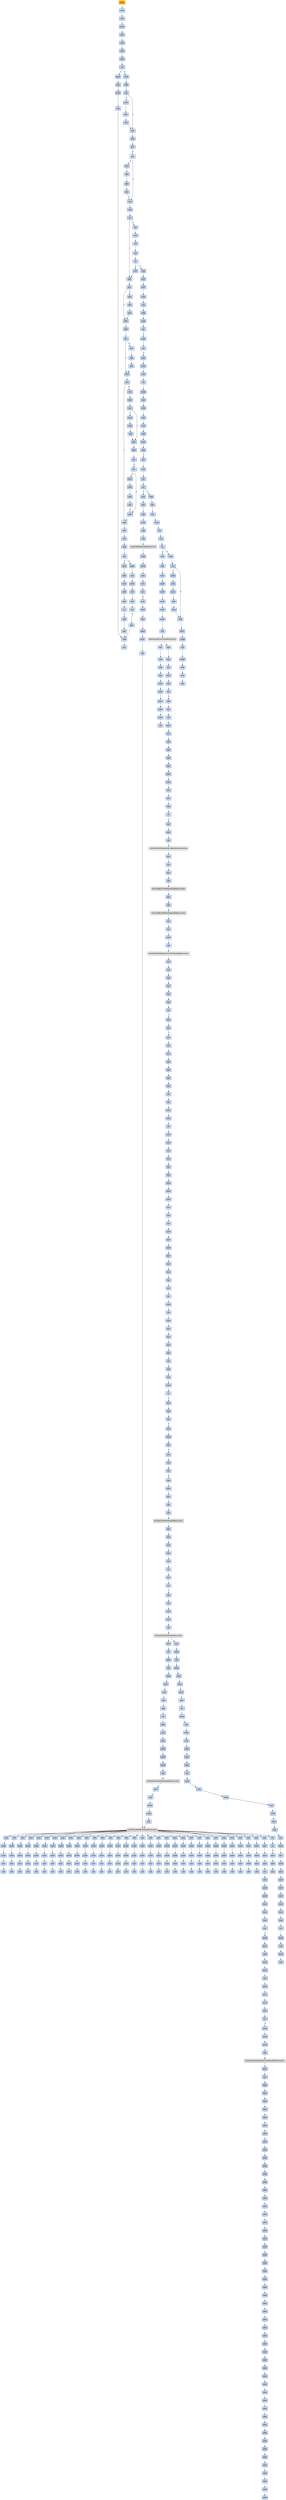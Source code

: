 strict digraph G {
	graph [bgcolor=transparent,
		name=G
	];
	node [color=lightsteelblue,
		fillcolor=lightsteelblue,
		shape=rectangle,
		style=filled
	];
	a0x00434910pusha_	[color=lightgrey,
		fillcolor=orange,
		label=pusha];
	a0x00434911movl_0x425000UINT32_esi	[label=movl];
	a0x00434910pusha_ -> a0x00434911movl_0x425000UINT32_esi	[color="#000000"];
	a0x00434916leal__147456esi__edi	[label=leal];
	a0x00434911movl_0x425000UINT32_esi -> a0x00434916leal__147456esi__edi	[color="#000000"];
	a0x0043491cpushl_edi	[label=pushl];
	a0x00434916leal__147456esi__edi -> a0x0043491cpushl_edi	[color="#000000"];
	a0x0043491djmp_0x0043492a	[label=jmp];
	a0x0043491cpushl_edi -> a0x0043491djmp_0x0043492a	[color="#000000"];
	a0x0043492amovl_esi__ebx	[label=movl];
	a0x0043491djmp_0x0043492a -> a0x0043492amovl_esi__ebx	[color="#000000"];
	a0x0043492csubl_0xfffffffcUINT8_esi	[label=subl];
	a0x0043492amovl_esi__ebx -> a0x0043492csubl_0xfffffffcUINT8_esi	[color="#000000"];
	a0x0043492fadcl_ebx_ebx	[label=adcl];
	a0x0043492csubl_0xfffffffcUINT8_esi -> a0x0043492fadcl_ebx_ebx	[color="#000000"];
	a0x00434931jb_0x00434920	[label=jb];
	a0x0043492fadcl_ebx_ebx -> a0x00434931jb_0x00434920	[color="#000000"];
	a0x00434920movb_esi__al	[label=movb];
	a0x00434931jb_0x00434920 -> a0x00434920movb_esi__al	[color="#000000",
		label=T];
	a0x00434933movl_0x1UINT32_eax	[label=movl];
	a0x00434931jb_0x00434920 -> a0x00434933movl_0x1UINT32_eax	[color="#000000",
		label=F];
	a0x00434922incl_esi	[label=incl];
	a0x00434920movb_esi__al -> a0x00434922incl_esi	[color="#000000"];
	a0x00434923movb_al_edi_	[label=movb];
	a0x00434922incl_esi -> a0x00434923movb_al_edi_	[color="#000000"];
	a0x00434925incl_edi	[label=incl];
	a0x00434923movb_al_edi_ -> a0x00434925incl_edi	[color="#000000"];
	a0x00434926addl_ebx_ebx	[label=addl];
	a0x00434925incl_edi -> a0x00434926addl_ebx_ebx	[color="#000000"];
	a0x00434928jne_0x00434931	[label=jne];
	a0x00434926addl_ebx_ebx -> a0x00434928jne_0x00434931	[color="#000000"];
	a0x00434938addl_ebx_ebx	[label=addl];
	a0x00434933movl_0x1UINT32_eax -> a0x00434938addl_ebx_ebx	[color="#000000"];
	a0x0043493ajne_0x00434943	[label=jne];
	a0x00434938addl_ebx_ebx -> a0x0043493ajne_0x00434943	[color="#000000"];
	a0x00434943adcl_eax_eax	[label=adcl];
	a0x0043493ajne_0x00434943 -> a0x00434943adcl_eax_eax	[color="#000000",
		label=T];
	a0x0043493cmovl_esi__ebx	[label=movl];
	a0x0043493ajne_0x00434943 -> a0x0043493cmovl_esi__ebx	[color="#000000",
		label=F];
	a0x00434945addl_ebx_ebx	[label=addl];
	a0x00434943adcl_eax_eax -> a0x00434945addl_ebx_ebx	[color="#000000"];
	a0x00434947jae_0x00434938	[label=jae];
	a0x00434945addl_ebx_ebx -> a0x00434947jae_0x00434938	[color="#000000"];
	a0x00434949jne_0x00434954	[label=jne];
	a0x00434947jae_0x00434938 -> a0x00434949jne_0x00434954	[color="#000000",
		label=F];
	a0x00434954xorl_ecx_ecx	[label=xorl];
	a0x00434949jne_0x00434954 -> a0x00434954xorl_ecx_ecx	[color="#000000",
		label=T];
	a0x0043494bmovl_esi__ebx	[label=movl];
	a0x00434949jne_0x00434954 -> a0x0043494bmovl_esi__ebx	[color="#000000",
		label=F];
	a0x00434956subl_0x3UINT8_eax	[label=subl];
	a0x00434954xorl_ecx_ecx -> a0x00434956subl_0x3UINT8_eax	[color="#000000"];
	a0x00434959jb_0x00434968	[label=jb];
	a0x00434956subl_0x3UINT8_eax -> a0x00434959jb_0x00434968	[color="#000000"];
	a0x0043495bshll_0x8UINT8_eax	[label=shll];
	a0x00434959jb_0x00434968 -> a0x0043495bshll_0x8UINT8_eax	[color="#000000",
		label=F];
	a0x00434968addl_ebx_ebx	[label=addl];
	a0x00434959jb_0x00434968 -> a0x00434968addl_ebx_ebx	[color="#000000",
		label=T];
	a0x0043495emovb_esi__al	[label=movb];
	a0x0043495bshll_0x8UINT8_eax -> a0x0043495emovb_esi__al	[color="#000000"];
	a0x00434960incl_esi	[label=incl];
	a0x0043495emovb_esi__al -> a0x00434960incl_esi	[color="#000000"];
	a0x00434961xorl_0xffffffffUINT8_eax	[label=xorl];
	a0x00434960incl_esi -> a0x00434961xorl_0xffffffffUINT8_eax	[color="#000000"];
	a0x00434964je_0x004349da	[label=je];
	a0x00434961xorl_0xffffffffUINT8_eax -> a0x00434964je_0x004349da	[color="#000000"];
	a0x00434966movl_eax_ebp	[label=movl];
	a0x00434964je_0x004349da -> a0x00434966movl_eax_ebp	[color="#000000",
		label=F];
	a0x004349dapopl_esi	[label=popl];
	a0x00434964je_0x004349da -> a0x004349dapopl_esi	[color="#000000",
		label=T];
	a0x00434966movl_eax_ebp -> a0x00434968addl_ebx_ebx	[color="#000000"];
	a0x0043496ajne_0x00434973	[label=jne];
	a0x00434968addl_ebx_ebx -> a0x0043496ajne_0x00434973	[color="#000000"];
	a0x00434973adcl_ecx_ecx	[label=adcl];
	a0x0043496ajne_0x00434973 -> a0x00434973adcl_ecx_ecx	[color="#000000",
		label=T];
	a0x0043496cmovl_esi__ebx	[label=movl];
	a0x0043496ajne_0x00434973 -> a0x0043496cmovl_esi__ebx	[color="#000000",
		label=F];
	a0x00434975addl_ebx_ebx	[label=addl];
	a0x00434973adcl_ecx_ecx -> a0x00434975addl_ebx_ebx	[color="#000000"];
	a0x00434977jne_0x00434980	[label=jne];
	a0x00434975addl_ebx_ebx -> a0x00434977jne_0x00434980	[color="#000000"];
	a0x00434980adcl_ecx_ecx	[label=adcl];
	a0x00434977jne_0x00434980 -> a0x00434980adcl_ecx_ecx	[color="#000000",
		label=T];
	a0x00434979movl_esi__ebx	[label=movl];
	a0x00434977jne_0x00434980 -> a0x00434979movl_esi__ebx	[color="#000000",
		label=F];
	a0x00434982jne_0x004349a4	[label=jne];
	a0x00434980adcl_ecx_ecx -> a0x00434982jne_0x004349a4	[color="#000000"];
	a0x004349a4cmpl_0xfffff300UINT32_ebp	[label=cmpl];
	a0x00434982jne_0x004349a4 -> a0x004349a4cmpl_0xfffff300UINT32_ebp	[color="#000000",
		label=T];
	a0x00434984incl_ecx	[label=incl];
	a0x00434982jne_0x004349a4 -> a0x00434984incl_ecx	[color="#000000",
		label=F];
	a0x004349aaadcl_0x1UINT8_ecx	[label=adcl];
	a0x004349a4cmpl_0xfffff300UINT32_ebp -> a0x004349aaadcl_0x1UINT8_ecx	[color="#000000"];
	a0x004349adleal_ediebp__edx	[label=leal];
	a0x004349aaadcl_0x1UINT8_ecx -> a0x004349adleal_ediebp__edx	[color="#000000"];
	a0x004349b0cmpl_0xfffffffcUINT8_ebp	[label=cmpl];
	a0x004349adleal_ediebp__edx -> a0x004349b0cmpl_0xfffffffcUINT8_ebp	[color="#000000"];
	a0x004349b3jbe_0x004349c4	[label=jbe];
	a0x004349b0cmpl_0xfffffffcUINT8_ebp -> a0x004349b3jbe_0x004349c4	[color="#000000"];
	a0x004349c4movl_edx__eax	[label=movl];
	a0x004349b3jbe_0x004349c4 -> a0x004349c4movl_edx__eax	[color="#000000",
		label=T];
	a0x004349b5movb_edx__al	[label=movb];
	a0x004349b3jbe_0x004349c4 -> a0x004349b5movb_edx__al	[color="#000000",
		label=F];
	a0x004349c6addl_0x4UINT8_edx	[label=addl];
	a0x004349c4movl_edx__eax -> a0x004349c6addl_0x4UINT8_edx	[color="#000000"];
	a0x004349c9movl_eax_edi_	[label=movl];
	a0x004349c6addl_0x4UINT8_edx -> a0x004349c9movl_eax_edi_	[color="#000000"];
	a0x004349cbaddl_0x4UINT8_edi	[label=addl];
	a0x004349c9movl_eax_edi_ -> a0x004349cbaddl_0x4UINT8_edi	[color="#000000"];
	a0x004349cesubl_0x4UINT8_ecx	[label=subl];
	a0x004349cbaddl_0x4UINT8_edi -> a0x004349cesubl_0x4UINT8_ecx	[color="#000000"];
	a0x004349d1ja_0x004349c4	[label=ja];
	a0x004349cesubl_0x4UINT8_ecx -> a0x004349d1ja_0x004349c4	[color="#000000"];
	a0x004349d3addl_ecx_edi	[label=addl];
	a0x004349d1ja_0x004349c4 -> a0x004349d3addl_ecx_edi	[color="#000000",
		label=F];
	a0x004349d5jmp_0x00434926	[label=jmp];
	a0x004349d3addl_ecx_edi -> a0x004349d5jmp_0x00434926	[color="#000000"];
	a0x004349d5jmp_0x00434926 -> a0x00434926addl_ebx_ebx	[color="#000000"];
	a0x0043496esubl_0xfffffffcUINT8_esi	[label=subl];
	a0x0043496cmovl_esi__ebx -> a0x0043496esubl_0xfffffffcUINT8_esi	[color="#000000"];
	a0x00434971adcl_ebx_ebx	[label=adcl];
	a0x0043496esubl_0xfffffffcUINT8_esi -> a0x00434971adcl_ebx_ebx	[color="#000000"];
	a0x00434971adcl_ebx_ebx -> a0x00434973adcl_ecx_ecx	[color="#000000"];
	a0x0043497bsubl_0xfffffffcUINT8_esi	[label=subl];
	a0x00434979movl_esi__ebx -> a0x0043497bsubl_0xfffffffcUINT8_esi	[color="#000000"];
	a0x0043497eadcl_ebx_ebx	[label=adcl];
	a0x0043497bsubl_0xfffffffcUINT8_esi -> a0x0043497eadcl_ebx_ebx	[color="#000000"];
	a0x0043497eadcl_ebx_ebx -> a0x00434980adcl_ecx_ecx	[color="#000000"];
	a0x00434985addl_ebx_ebx	[label=addl];
	a0x00434984incl_ecx -> a0x00434985addl_ebx_ebx	[color="#000000"];
	a0x00434987jne_0x00434990	[label=jne];
	a0x00434985addl_ebx_ebx -> a0x00434987jne_0x00434990	[color="#000000"];
	a0x00434990adcl_ecx_ecx	[label=adcl];
	a0x00434987jne_0x00434990 -> a0x00434990adcl_ecx_ecx	[color="#000000",
		label=T];
	a0x00434989movl_esi__ebx	[label=movl];
	a0x00434987jne_0x00434990 -> a0x00434989movl_esi__ebx	[color="#000000",
		label=F];
	a0x00434992addl_ebx_ebx	[label=addl];
	a0x00434990adcl_ecx_ecx -> a0x00434992addl_ebx_ebx	[color="#000000"];
	a0x00434994jae_0x00434985	[label=jae];
	a0x00434992addl_ebx_ebx -> a0x00434994jae_0x00434985	[color="#000000"];
	a0x00434996jne_0x004349a1	[label=jne];
	a0x00434994jae_0x00434985 -> a0x00434996jne_0x004349a1	[color="#000000",
		label=F];
	a0x004349a1addl_0x2UINT8_ecx	[label=addl];
	a0x00434996jne_0x004349a1 -> a0x004349a1addl_0x2UINT8_ecx	[color="#000000",
		label=T];
	a0x00434998movl_esi__ebx	[label=movl];
	a0x00434996jne_0x004349a1 -> a0x00434998movl_esi__ebx	[color="#000000",
		label=F];
	a0x004349a1addl_0x2UINT8_ecx -> a0x004349a4cmpl_0xfffff300UINT32_ebp	[color="#000000"];
	a0x0043493esubl_0xfffffffcUINT8_esi	[label=subl];
	a0x0043493cmovl_esi__ebx -> a0x0043493esubl_0xfffffffcUINT8_esi	[color="#000000"];
	a0x00434941adcl_ebx_ebx	[label=adcl];
	a0x0043493esubl_0xfffffffcUINT8_esi -> a0x00434941adcl_ebx_ebx	[color="#000000"];
	a0x00434941adcl_ebx_ebx -> a0x00434943adcl_eax_eax	[color="#000000"];
	a0x0043494dsubl_0xfffffffcUINT8_esi	[label=subl];
	a0x0043494bmovl_esi__ebx -> a0x0043494dsubl_0xfffffffcUINT8_esi	[color="#000000"];
	a0x00434950adcl_ebx_ebx	[label=adcl];
	a0x0043494dsubl_0xfffffffcUINT8_esi -> a0x00434950adcl_ebx_ebx	[color="#000000"];
	a0x00434952jae_0x00434938	[label=jae];
	a0x00434950adcl_ebx_ebx -> a0x00434952jae_0x00434938	[color="#000000"];
	a0x00434952jae_0x00434938 -> a0x00434954xorl_ecx_ecx	[color="#000000",
		label=F];
	a0x004349b7incl_edx	[label=incl];
	a0x004349b5movb_edx__al -> a0x004349b7incl_edx	[color="#000000"];
	a0x004349b8movb_al_edi_	[label=movb];
	a0x004349b7incl_edx -> a0x004349b8movb_al_edi_	[color="#000000"];
	a0x004349baincl_edi	[label=incl];
	a0x004349b8movb_al_edi_ -> a0x004349baincl_edi	[color="#000000"];
	a0x004349bbdecl_ecx	[label=decl];
	a0x004349baincl_edi -> a0x004349bbdecl_ecx	[color="#000000"];
	a0x004349bcjne_0x004349b5	[label=jne];
	a0x004349bbdecl_ecx -> a0x004349bcjne_0x004349b5	[color="#000000"];
	a0x004349bejmp_0x00434926	[label=jmp];
	a0x004349bcjne_0x004349b5 -> a0x004349bejmp_0x00434926	[color="#000000",
		label=F];
	a0x004349bejmp_0x00434926 -> a0x00434926addl_ebx_ebx	[color="#000000"];
	a0x0043499asubl_0xfffffffcUINT8_esi	[label=subl];
	a0x00434998movl_esi__ebx -> a0x0043499asubl_0xfffffffcUINT8_esi	[color="#000000"];
	a0x0043499dadcl_ebx_ebx	[label=adcl];
	a0x0043499asubl_0xfffffffcUINT8_esi -> a0x0043499dadcl_ebx_ebx	[color="#000000"];
	a0x0043499fjae_0x00434985	[label=jae];
	a0x0043499dadcl_ebx_ebx -> a0x0043499fjae_0x00434985	[color="#000000"];
	a0x0043499fjae_0x00434985 -> a0x004349a1addl_0x2UINT8_ecx	[color="#000000",
		label=F];
	a0x0043498bsubl_0xfffffffcUINT8_esi	[label=subl];
	a0x00434989movl_esi__ebx -> a0x0043498bsubl_0xfffffffcUINT8_esi	[color="#000000"];
	a0x0043498eadcl_ebx_ebx	[label=adcl];
	a0x0043498bsubl_0xfffffffcUINT8_esi -> a0x0043498eadcl_ebx_ebx	[color="#000000"];
	a0x0043498eadcl_ebx_ebx -> a0x00434990adcl_ecx_ecx	[color="#000000"];
	a0x004349dbmovl_esi_edi	[label=movl];
	a0x004349dapopl_esi -> a0x004349dbmovl_esi_edi	[color="#000000"];
	a0x004349ddmovl_0x7ecUINT32_ecx	[label=movl];
	a0x004349dbmovl_esi_edi -> a0x004349ddmovl_0x7ecUINT32_ecx	[color="#000000"];
	a0x004349e2movb_edi__al	[label=movb];
	a0x004349ddmovl_0x7ecUINT32_ecx -> a0x004349e2movb_edi__al	[color="#000000"];
	a0x004349e4incl_edi	[label=incl];
	a0x004349e2movb_edi__al -> a0x004349e4incl_edi	[color="#000000"];
	a0x004349e5subb_0xffffffe8UINT8_al	[label=subb];
	a0x004349e4incl_edi -> a0x004349e5subb_0xffffffe8UINT8_al	[color="#000000"];
	a0x004349e7cmpb_0x1UINT8_al	[label=cmpb];
	a0x004349e5subb_0xffffffe8UINT8_al -> a0x004349e7cmpb_0x1UINT8_al	[color="#000000"];
	a0x004349e9ja_0x004349e2	[label=ja];
	a0x004349e7cmpb_0x1UINT8_al -> a0x004349e9ja_0x004349e2	[color="#000000"];
	a0x004349ebcmpb_0x9UINT8_edi_	[label=cmpb];
	a0x004349e9ja_0x004349e2 -> a0x004349ebcmpb_0x9UINT8_edi_	[color="#000000",
		label=F];
	a0x004349eejne_0x004349e2	[label=jne];
	a0x004349ebcmpb_0x9UINT8_edi_ -> a0x004349eejne_0x004349e2	[color="#000000"];
	a0x004349f0movl_edi__eax	[label=movl];
	a0x004349eejne_0x004349e2 -> a0x004349f0movl_edi__eax	[color="#000000",
		label=F];
	a0x004349f2movb_0x4edi__bl	[label=movb];
	a0x004349f0movl_edi__eax -> a0x004349f2movb_0x4edi__bl	[color="#000000"];
	a0x004349f5shrw_0x8UINT8_ax	[label=shrw];
	a0x004349f2movb_0x4edi__bl -> a0x004349f5shrw_0x8UINT8_ax	[color="#000000"];
	a0x004349f9roll_0x10UINT8_eax	[label=roll];
	a0x004349f5shrw_0x8UINT8_ax -> a0x004349f9roll_0x10UINT8_eax	[color="#000000"];
	a0x004349fcxchgb_al_ah	[label=xchgb];
	a0x004349f9roll_0x10UINT8_eax -> a0x004349fcxchgb_al_ah	[color="#000000"];
	a0x004349fesubl_edi_eax	[label=subl];
	a0x004349fcxchgb_al_ah -> a0x004349fesubl_edi_eax	[color="#000000"];
	a0x00434a00subb_0xffffffe8UINT8_bl	[label=subb];
	a0x004349fesubl_edi_eax -> a0x00434a00subb_0xffffffe8UINT8_bl	[color="#000000"];
	a0x00434a03addl_esi_eax	[label=addl];
	a0x00434a00subb_0xffffffe8UINT8_bl -> a0x00434a03addl_esi_eax	[color="#000000"];
	a0x00434a05movl_eax_edi_	[label=movl];
	a0x00434a03addl_esi_eax -> a0x00434a05movl_eax_edi_	[color="#000000"];
	a0x00434a07addl_0x5UINT8_edi	[label=addl];
	a0x00434a05movl_eax_edi_ -> a0x00434a07addl_0x5UINT8_edi	[color="#000000"];
	a0x00434a0amovb_bl_al	[label=movb];
	a0x00434a07addl_0x5UINT8_edi -> a0x00434a0amovb_bl_al	[color="#000000"];
	a0x00434a0cloop_0x004349e7	[label=loop];
	a0x00434a0amovb_bl_al -> a0x00434a0cloop_0x004349e7	[color="#000000"];
	a0x00434a0eleal_0x31000esi__edi	[label=leal];
	a0x00434a0cloop_0x004349e7 -> a0x00434a0eleal_0x31000esi__edi	[color="#000000",
		label=F];
	a0x00434a14movl_edi__eax	[label=movl];
	a0x00434a0eleal_0x31000esi__edi -> a0x00434a14movl_edi__eax	[color="#000000"];
	a0x00434a16orl_eax_eax	[label=orl];
	a0x00434a14movl_edi__eax -> a0x00434a16orl_eax_eax	[color="#000000"];
	a0x00434a18je_0x00434a56	[label=je];
	a0x00434a16orl_eax_eax -> a0x00434a18je_0x00434a56	[color="#000000"];
	a0x00434a1amovl_0x4edi__ebx	[label=movl];
	a0x00434a18je_0x00434a56 -> a0x00434a1amovl_0x4edi__ebx	[color="#000000",
		label=F];
	a0x00434a56addl_0x4UINT8_edi	[label=addl];
	a0x00434a18je_0x00434a56 -> a0x00434a56addl_0x4UINT8_edi	[color="#000000",
		label=T];
	a0x00434a1dleal_0x34a58eaxesi__eax	[label=leal];
	a0x00434a1amovl_0x4edi__ebx -> a0x00434a1dleal_0x34a58eaxesi__eax	[color="#000000"];
	a0x00434a24addl_esi_ebx	[label=addl];
	a0x00434a1dleal_0x34a58eaxesi__eax -> a0x00434a24addl_esi_ebx	[color="#000000"];
	a0x00434a26pushl_eax	[label=pushl];
	a0x00434a24addl_esi_ebx -> a0x00434a26pushl_eax	[color="#000000"];
	a0x00434a27addl_0x8UINT8_edi	[label=addl];
	a0x00434a26pushl_eax -> a0x00434a27addl_0x8UINT8_edi	[color="#000000"];
	a0x00434a2acall_0x34afcesi_	[label=call];
	a0x00434a27addl_0x8UINT8_edi -> a0x00434a2acall_0x34afcesi_	[color="#000000"];
	LOADLIBRARYA_KERNEL32_DLL	[color=lightgrey,
		fillcolor=lightgrey,
		label="LOADLIBRARYA-KERNEL32-DLL"];
	a0x00434a2acall_0x34afcesi_ -> LOADLIBRARYA_KERNEL32_DLL	[color="#000000"];
	a0x00434a30xchgl_eax_ebp	[label=xchgl];
	LOADLIBRARYA_KERNEL32_DLL -> a0x00434a30xchgl_eax_ebp	[color="#000000"];
	a0x00434a31movb_edi__al	[label=movb];
	a0x00434a30xchgl_eax_ebp -> a0x00434a31movb_edi__al	[color="#000000"];
	a0x00434a33incl_edi	[label=incl];
	a0x00434a31movb_edi__al -> a0x00434a33incl_edi	[color="#000000"];
	a0x00434a34orb_al_al	[label=orb];
	a0x00434a33incl_edi -> a0x00434a34orb_al_al	[color="#000000"];
	a0x00434a36je_0x00434a14	[label=je];
	a0x00434a34orb_al_al -> a0x00434a36je_0x00434a14	[color="#000000"];
	a0x00434a38movl_edi_ecx	[label=movl];
	a0x00434a36je_0x00434a14 -> a0x00434a38movl_edi_ecx	[color="#000000",
		label=F];
	a0x00434a3apushl_edi	[label=pushl];
	a0x00434a38movl_edi_ecx -> a0x00434a3apushl_edi	[color="#000000"];
	a0x00434a3bdecl_eax	[label=decl];
	a0x00434a3apushl_edi -> a0x00434a3bdecl_eax	[color="#000000"];
	a0x00434a3crepnz_scasb_es_edi__al	[label=repnz];
	a0x00434a3bdecl_eax -> a0x00434a3crepnz_scasb_es_edi__al	[color="#000000"];
	a0x00434a3epushl_ebp	[label=pushl];
	a0x00434a3crepnz_scasb_es_edi__al -> a0x00434a3epushl_ebp	[color="#000000"];
	a0x00434a3fcall_0x34b04esi_	[label=call];
	a0x00434a3epushl_ebp -> a0x00434a3fcall_0x34b04esi_	[color="#000000"];
	GETPROCADDRESS_KERNEL32_DLL	[color=lightgrey,
		fillcolor=lightgrey,
		label="GETPROCADDRESS-KERNEL32-DLL"];
	a0x00434a3fcall_0x34b04esi_ -> GETPROCADDRESS_KERNEL32_DLL	[color="#000000"];
	a0x00434a45orl_eax_eax	[label=orl];
	GETPROCADDRESS_KERNEL32_DLL -> a0x00434a45orl_eax_eax	[color="#000000"];
	a0x0040ae0bxorl_0x4250d0_eax	[label=xorl];
	GETPROCADDRESS_KERNEL32_DLL -> a0x0040ae0bxorl_0x4250d0_eax	[color="#000000"];
	a0x0040ae1exorl_0x4250d0_eax	[label=xorl];
	GETPROCADDRESS_KERNEL32_DLL -> a0x0040ae1exorl_0x4250d0_eax	[color="#000000"];
	a0x0040ae31xorl_0x4250d0_eax	[label=xorl];
	GETPROCADDRESS_KERNEL32_DLL -> a0x0040ae31xorl_0x4250d0_eax	[color="#000000"];
	a0x0040ae44xorl_0x4250d0_eax	[label=xorl];
	GETPROCADDRESS_KERNEL32_DLL -> a0x0040ae44xorl_0x4250d0_eax	[color="#000000"];
	a0x0040ae57xorl_0x4250d0_eax	[label=xorl];
	GETPROCADDRESS_KERNEL32_DLL -> a0x0040ae57xorl_0x4250d0_eax	[color="#000000"];
	a0x0040ae6axorl_0x4250d0_eax	[label=xorl];
	GETPROCADDRESS_KERNEL32_DLL -> a0x0040ae6axorl_0x4250d0_eax	[color="#000000"];
	a0x0040ae7dxorl_0x4250d0_eax	[label=xorl];
	GETPROCADDRESS_KERNEL32_DLL -> a0x0040ae7dxorl_0x4250d0_eax	[color="#000000"];
	a0x0040ae90xorl_0x4250d0_eax	[label=xorl];
	GETPROCADDRESS_KERNEL32_DLL -> a0x0040ae90xorl_0x4250d0_eax	[color="#000000"];
	a0x0040aea3xorl_0x4250d0_eax	[label=xorl];
	GETPROCADDRESS_KERNEL32_DLL -> a0x0040aea3xorl_0x4250d0_eax	[color="#000000"];
	a0x0040aeb6xorl_0x4250d0_eax	[label=xorl];
	GETPROCADDRESS_KERNEL32_DLL -> a0x0040aeb6xorl_0x4250d0_eax	[color="#000000"];
	a0x0040aec9xorl_0x4250d0_eax	[label=xorl];
	GETPROCADDRESS_KERNEL32_DLL -> a0x0040aec9xorl_0x4250d0_eax	[color="#000000"];
	a0x0040aedcxorl_0x4250d0_eax	[label=xorl];
	GETPROCADDRESS_KERNEL32_DLL -> a0x0040aedcxorl_0x4250d0_eax	[color="#000000"];
	a0x0040aeefxorl_0x4250d0_eax	[label=xorl];
	GETPROCADDRESS_KERNEL32_DLL -> a0x0040aeefxorl_0x4250d0_eax	[color="#000000"];
	a0x0040af02xorl_0x4250d0_eax	[label=xorl];
	GETPROCADDRESS_KERNEL32_DLL -> a0x0040af02xorl_0x4250d0_eax	[color="#000000"];
	a0x0040af15xorl_0x4250d0_eax	[label=xorl];
	GETPROCADDRESS_KERNEL32_DLL -> a0x0040af15xorl_0x4250d0_eax	[color="#000000"];
	a0x0040af28xorl_0x4250d0_eax	[label=xorl];
	GETPROCADDRESS_KERNEL32_DLL -> a0x0040af28xorl_0x4250d0_eax	[color="#000000"];
	a0x0040af3bxorl_0x4250d0_eax	[label=xorl];
	GETPROCADDRESS_KERNEL32_DLL -> a0x0040af3bxorl_0x4250d0_eax	[color="#000000"];
	a0x0040af4exorl_0x4250d0_eax	[label=xorl];
	GETPROCADDRESS_KERNEL32_DLL -> a0x0040af4exorl_0x4250d0_eax	[color="#000000"];
	a0x0040af61xorl_0x4250d0_eax	[label=xorl];
	GETPROCADDRESS_KERNEL32_DLL -> a0x0040af61xorl_0x4250d0_eax	[color="#000000"];
	a0x0040af74xorl_0x4250d0_eax	[label=xorl];
	GETPROCADDRESS_KERNEL32_DLL -> a0x0040af74xorl_0x4250d0_eax	[color="#000000"];
	a0x0040af87xorl_0x4250d0_eax	[label=xorl];
	GETPROCADDRESS_KERNEL32_DLL -> a0x0040af87xorl_0x4250d0_eax	[color="#000000"];
	a0x0040af9axorl_0x4250d0_eax	[label=xorl];
	GETPROCADDRESS_KERNEL32_DLL -> a0x0040af9axorl_0x4250d0_eax	[color="#000000"];
	a0x0040afadxorl_0x4250d0_eax	[label=xorl];
	GETPROCADDRESS_KERNEL32_DLL -> a0x0040afadxorl_0x4250d0_eax	[color="#000000"];
	a0x0040afc0xorl_0x4250d0_eax	[label=xorl];
	GETPROCADDRESS_KERNEL32_DLL -> a0x0040afc0xorl_0x4250d0_eax	[color="#000000"];
	a0x0040afd3xorl_0x4250d0_eax	[label=xorl];
	GETPROCADDRESS_KERNEL32_DLL -> a0x0040afd3xorl_0x4250d0_eax	[color="#000000"];
	a0x0040afe6xorl_0x4250d0_eax	[label=xorl];
	GETPROCADDRESS_KERNEL32_DLL -> a0x0040afe6xorl_0x4250d0_eax	[color="#000000"];
	a0x0040aff9xorl_0x4250d0_eax	[label=xorl];
	GETPROCADDRESS_KERNEL32_DLL -> a0x0040aff9xorl_0x4250d0_eax	[color="#000000"];
	a0x0040b00cxorl_0x4250d0_eax	[label=xorl];
	GETPROCADDRESS_KERNEL32_DLL -> a0x0040b00cxorl_0x4250d0_eax	[color="#000000"];
	a0x0040b01fxorl_0x4250d0_eax	[label=xorl];
	GETPROCADDRESS_KERNEL32_DLL -> a0x0040b01fxorl_0x4250d0_eax	[color="#000000"];
	a0x0040b032xorl_0x4250d0_eax	[label=xorl];
	GETPROCADDRESS_KERNEL32_DLL -> a0x0040b032xorl_0x4250d0_eax	[color="#000000"];
	a0x0040b045xorl_0x4250d0_eax	[label=xorl];
	GETPROCADDRESS_KERNEL32_DLL -> a0x0040b045xorl_0x4250d0_eax	[color="#000000"];
	a0x0040b058xorl_0x4250d0_eax	[label=xorl];
	GETPROCADDRESS_KERNEL32_DLL -> a0x0040b058xorl_0x4250d0_eax	[color="#000000"];
	a0x0040b06bxorl_0x4250d0_eax	[label=xorl];
	GETPROCADDRESS_KERNEL32_DLL -> a0x0040b06bxorl_0x4250d0_eax	[color="#000000"];
	a0x00434a47je_0x00434a50	[label=je];
	a0x00434a45orl_eax_eax -> a0x00434a47je_0x00434a50	[color="#000000"];
	a0x00434a49movl_eax_ebx_	[label=movl];
	a0x00434a47je_0x00434a50 -> a0x00434a49movl_eax_ebx_	[color="#000000",
		label=F];
	a0x00434a4baddl_0x4UINT8_ebx	[label=addl];
	a0x00434a49movl_eax_ebx_ -> a0x00434a4baddl_0x4UINT8_ebx	[color="#000000"];
	a0x00434a4ejmp_0x00434a31	[label=jmp];
	a0x00434a4baddl_0x4UINT8_ebx -> a0x00434a4ejmp_0x00434a31	[color="#000000"];
	a0x00434a59leal__4esi__ebx	[label=leal];
	a0x00434a56addl_0x4UINT8_edi -> a0x00434a59leal__4esi__ebx	[color="#000000"];
	a0x00434a5cxorl_eax_eax	[label=xorl];
	a0x00434a59leal__4esi__ebx -> a0x00434a5cxorl_eax_eax	[color="#000000"];
	a0x00434a5emovb_edi__al	[label=movb];
	a0x00434a5cxorl_eax_eax -> a0x00434a5emovb_edi__al	[color="#000000"];
	a0x00434a60incl_edi	[label=incl];
	a0x00434a5emovb_edi__al -> a0x00434a60incl_edi	[color="#000000"];
	a0x00434a61orl_eax_eax	[label=orl];
	a0x00434a60incl_edi -> a0x00434a61orl_eax_eax	[color="#000000"];
	a0x00434a63je_0x00434a87	[label=je];
	a0x00434a61orl_eax_eax -> a0x00434a63je_0x00434a87	[color="#000000"];
	a0x00434a65cmpb_0xffffffefUINT8_al	[label=cmpb];
	a0x00434a63je_0x00434a87 -> a0x00434a65cmpb_0xffffffefUINT8_al	[color="#000000",
		label=F];
	a0x00434a87movl_0x34b08esi__ebp	[label=movl];
	a0x00434a63je_0x00434a87 -> a0x00434a87movl_0x34b08esi__ebp	[color="#000000",
		label=T];
	a0x00434a67ja_0x00434a7a	[label=ja];
	a0x00434a65cmpb_0xffffffefUINT8_al -> a0x00434a67ja_0x00434a7a	[color="#000000"];
	a0x00434a69addl_eax_ebx	[label=addl];
	a0x00434a67ja_0x00434a7a -> a0x00434a69addl_eax_ebx	[color="#000000",
		label=F];
	a0x00434a7aandb_0xfUINT8_al	[label=andb];
	a0x00434a67ja_0x00434a7a -> a0x00434a7aandb_0xfUINT8_al	[color="#000000",
		label=T];
	a0x00434a6bmovl_ebx__eax	[label=movl];
	a0x00434a69addl_eax_ebx -> a0x00434a6bmovl_ebx__eax	[color="#000000"];
	a0x00434a6dxchgb_al_ah	[label=xchgb];
	a0x00434a6bmovl_ebx__eax -> a0x00434a6dxchgb_al_ah	[color="#000000"];
	a0x00434a6froll_0x10UINT8_eax	[label=roll];
	a0x00434a6dxchgb_al_ah -> a0x00434a6froll_0x10UINT8_eax	[color="#000000"];
	a0x00434a72xchgb_al_ah	[label=xchgb];
	a0x00434a6froll_0x10UINT8_eax -> a0x00434a72xchgb_al_ah	[color="#000000"];
	a0x00434a74addl_esi_eax	[label=addl];
	a0x00434a72xchgb_al_ah -> a0x00434a74addl_esi_eax	[color="#000000"];
	a0x00434a76movl_eax_ebx_	[label=movl];
	a0x00434a74addl_esi_eax -> a0x00434a76movl_eax_ebx_	[color="#000000"];
	a0x00434a78jmp_0x00434a5c	[label=jmp];
	a0x00434a76movl_eax_ebx_ -> a0x00434a78jmp_0x00434a5c	[color="#000000"];
	a0x00434a7cshll_0x10UINT8_eax	[label=shll];
	a0x00434a7aandb_0xfUINT8_al -> a0x00434a7cshll_0x10UINT8_eax	[color="#000000"];
	a0x00434a7fmovw_edi__ax	[label=movw];
	a0x00434a7cshll_0x10UINT8_eax -> a0x00434a7fmovw_edi__ax	[color="#000000"];
	a0x00434a82addl_0x2UINT8_edi	[label=addl];
	a0x00434a7fmovw_edi__ax -> a0x00434a82addl_0x2UINT8_edi	[color="#000000"];
	a0x00434a85jmp_0x00434a69	[label=jmp];
	a0x00434a82addl_0x2UINT8_edi -> a0x00434a85jmp_0x00434a69	[color="#000000"];
	a0x00434a85jmp_0x00434a69 -> a0x00434a69addl_eax_ebx	[color="#000000"];
	a0x00434a8dleal__4096esi__edi	[label=leal];
	a0x00434a87movl_0x34b08esi__ebp -> a0x00434a8dleal__4096esi__edi	[color="#000000"];
	a0x00434a93movl_0x1000UINT32_ebx	[label=movl];
	a0x00434a8dleal__4096esi__edi -> a0x00434a93movl_0x1000UINT32_ebx	[color="#000000"];
	a0x00434a98pushl_eax	[label=pushl];
	a0x00434a93movl_0x1000UINT32_ebx -> a0x00434a98pushl_eax	[color="#000000"];
	a0x00434a99pushl_esp	[label=pushl];
	a0x00434a98pushl_eax -> a0x00434a99pushl_esp	[color="#000000"];
	a0x00434a9apushl_0x4UINT8	[label=pushl];
	a0x00434a99pushl_esp -> a0x00434a9apushl_0x4UINT8	[color="#000000"];
	a0x00434a9cpushl_ebx	[label=pushl];
	a0x00434a9apushl_0x4UINT8 -> a0x00434a9cpushl_ebx	[color="#000000"];
	a0x00434a9dpushl_edi	[label=pushl];
	a0x00434a9cpushl_ebx -> a0x00434a9dpushl_edi	[color="#000000"];
	a0x00434a9ecall_ebp	[label=call];
	a0x00434a9dpushl_edi -> a0x00434a9ecall_ebp	[color="#000000"];
	VIRTUALPROTECT_KERNEL32_DLL	[color=lightgrey,
		fillcolor=lightgrey,
		label="VIRTUALPROTECT-KERNEL32-DLL"];
	a0x00434a9ecall_ebp -> VIRTUALPROTECT_KERNEL32_DLL	[color="#000000"];
	a0x00434aa0leal_0x21fedi__eax	[label=leal];
	VIRTUALPROTECT_KERNEL32_DLL -> a0x00434aa0leal_0x21fedi__eax	[color="#000000"];
	a0x00434ab5popl_eax	[label=popl];
	VIRTUALPROTECT_KERNEL32_DLL -> a0x00434ab5popl_eax	[color="#000000"];
	a0x00434aa6andb_0x7fUINT8_eax_	[label=andb];
	a0x00434aa0leal_0x21fedi__eax -> a0x00434aa6andb_0x7fUINT8_eax_	[color="#000000"];
	a0x00434aa9andb_0x7fUINT8_0x28eax_	[label=andb];
	a0x00434aa6andb_0x7fUINT8_eax_ -> a0x00434aa9andb_0x7fUINT8_0x28eax_	[color="#000000"];
	a0x00434aadpopl_eax	[label=popl];
	a0x00434aa9andb_0x7fUINT8_0x28eax_ -> a0x00434aadpopl_eax	[color="#000000"];
	a0x00434aaepushl_eax	[label=pushl];
	a0x00434aadpopl_eax -> a0x00434aaepushl_eax	[color="#000000"];
	a0x00434aafpushl_esp	[label=pushl];
	a0x00434aaepushl_eax -> a0x00434aafpushl_esp	[color="#000000"];
	a0x00434ab0pushl_eax	[label=pushl];
	a0x00434aafpushl_esp -> a0x00434ab0pushl_eax	[color="#000000"];
	a0x00434ab1pushl_ebx	[label=pushl];
	a0x00434ab0pushl_eax -> a0x00434ab1pushl_ebx	[color="#000000"];
	a0x00434ab2pushl_edi	[label=pushl];
	a0x00434ab1pushl_ebx -> a0x00434ab2pushl_edi	[color="#000000"];
	a0x00434ab3call_ebp	[label=call];
	a0x00434ab2pushl_edi -> a0x00434ab3call_ebp	[color="#000000"];
	a0x00434ab6popa_	[label=popa];
	a0x00434ab5popl_eax -> a0x00434ab6popa_	[color="#000000"];
	a0x00434ab7leal__128esp__eax	[label=leal];
	a0x00434ab6popa_ -> a0x00434ab7leal__128esp__eax	[color="#000000"];
	a0x00434abbpushl_0x0UINT8	[label=pushl];
	a0x00434ab7leal__128esp__eax -> a0x00434abbpushl_0x0UINT8	[color="#000000"];
	a0x00434abdcmpl_eax_esp	[label=cmpl];
	a0x00434abbpushl_0x0UINT8 -> a0x00434abdcmpl_eax_esp	[color="#000000"];
	a0x00434abfjne_0x00434abb	[label=jne];
	a0x00434abdcmpl_eax_esp -> a0x00434abfjne_0x00434abb	[color="#000000"];
	a0x00434ac1subl_0xffffff80UINT8_esp	[label=subl];
	a0x00434abfjne_0x00434abb -> a0x00434ac1subl_0xffffff80UINT8_esp	[color="#000000",
		label=F];
	a0x00434ac4jmp_0x00404de2	[label=jmp];
	a0x00434ac1subl_0xffffff80UINT8_esp -> a0x00434ac4jmp_0x00404de2	[color="#000000"];
	a0x00404de2call_0x40c0a3	[label=call];
	a0x00434ac4jmp_0x00404de2 -> a0x00404de2call_0x40c0a3	[color="#000000"];
	a0x0040c0a3pushl_ebp	[label=pushl];
	a0x00404de2call_0x40c0a3 -> a0x0040c0a3pushl_ebp	[color="#000000"];
	a0x0040c0a4movl_esp_ebp	[label=movl];
	a0x0040c0a3pushl_ebp -> a0x0040c0a4movl_esp_ebp	[color="#000000"];
	a0x0040c0a6subl_0x14UINT8_esp	[label=subl];
	a0x0040c0a4movl_esp_ebp -> a0x0040c0a6subl_0x14UINT8_esp	[color="#000000"];
	a0x0040c0a9andl_0x0UINT8__12ebp_	[label=andl];
	a0x0040c0a6subl_0x14UINT8_esp -> a0x0040c0a9andl_0x0UINT8__12ebp_	[color="#000000"];
	a0x0040c0adandl_0x0UINT8__8ebp_	[label=andl];
	a0x0040c0a9andl_0x0UINT8__12ebp_ -> a0x0040c0adandl_0x0UINT8__8ebp_	[color="#000000"];
	a0x0040c0b1movl_0x4250d0_eax	[label=movl];
	a0x0040c0adandl_0x0UINT8__8ebp_ -> a0x0040c0b1movl_0x4250d0_eax	[color="#000000"];
	a0x0040c0b6pushl_esi	[label=pushl];
	a0x0040c0b1movl_0x4250d0_eax -> a0x0040c0b6pushl_esi	[color="#000000"];
	a0x0040c0b7pushl_edi	[label=pushl];
	a0x0040c0b6pushl_esi -> a0x0040c0b7pushl_edi	[color="#000000"];
	a0x0040c0b8movl_0xbb40e64eUINT32_edi	[label=movl];
	a0x0040c0b7pushl_edi -> a0x0040c0b8movl_0xbb40e64eUINT32_edi	[color="#000000"];
	a0x0040c0bdmovl_0xffff0000UINT32_esi	[label=movl];
	a0x0040c0b8movl_0xbb40e64eUINT32_edi -> a0x0040c0bdmovl_0xffff0000UINT32_esi	[color="#000000"];
	a0x0040c0c2cmpl_edi_eax	[label=cmpl];
	a0x0040c0bdmovl_0xffff0000UINT32_esi -> a0x0040c0c2cmpl_edi_eax	[color="#000000"];
	a0x0040c0c4je_0x40c0d3	[label=je];
	a0x0040c0c2cmpl_edi_eax -> a0x0040c0c4je_0x40c0d3	[color="#000000"];
	a0x0040c0d3leal__12ebp__eax	[label=leal];
	a0x0040c0c4je_0x40c0d3 -> a0x0040c0d3leal__12ebp__eax	[color="#000000",
		label=T];
	a0x0040c0d6pushl_eax	[label=pushl];
	a0x0040c0d3leal__12ebp__eax -> a0x0040c0d6pushl_eax	[color="#000000"];
	a0x0040c0d7call_0x418160	[label=call];
	a0x0040c0d6pushl_eax -> a0x0040c0d7call_0x418160	[color="#000000"];
	GETSYSTEMTIMEASFILETIME_KERNEL32_DLL	[color=lightgrey,
		fillcolor=lightgrey,
		label="GETSYSTEMTIMEASFILETIME-KERNEL32-DLL"];
	a0x0040c0d7call_0x418160 -> GETSYSTEMTIMEASFILETIME_KERNEL32_DLL	[color="#000000"];
	a0x0040c0ddmovl__8ebp__eax	[label=movl];
	GETSYSTEMTIMEASFILETIME_KERNEL32_DLL -> a0x0040c0ddmovl__8ebp__eax	[color="#000000"];
	a0x0040c0e0xorl__12ebp__eax	[label=xorl];
	a0x0040c0ddmovl__8ebp__eax -> a0x0040c0e0xorl__12ebp__eax	[color="#000000"];
	a0x0040c0e3movl_eax__4ebp_	[label=movl];
	a0x0040c0e0xorl__12ebp__eax -> a0x0040c0e3movl_eax__4ebp_	[color="#000000"];
	a0x0040c0e6call_0x418100	[label=call];
	a0x0040c0e3movl_eax__4ebp_ -> a0x0040c0e6call_0x418100	[color="#000000"];
	GETCURRENTTHREADID_KERNEL32_DLL	[color=lightgrey,
		fillcolor=lightgrey,
		label="GETCURRENTTHREADID-KERNEL32-DLL"];
	a0x0040c0e6call_0x418100 -> GETCURRENTTHREADID_KERNEL32_DLL	[color="#000000"];
	a0x0040c0ecxorl_eax__4ebp_	[label=xorl];
	GETCURRENTTHREADID_KERNEL32_DLL -> a0x0040c0ecxorl_eax__4ebp_	[color="#000000"];
	a0x0040c0efcall_0x41815c	[label=call];
	a0x0040c0ecxorl_eax__4ebp_ -> a0x0040c0efcall_0x41815c	[color="#000000"];
	GETCURRENTPROCESSID_KERNEL32_DLL	[color=lightgrey,
		fillcolor=lightgrey,
		label="GETCURRENTPROCESSID-KERNEL32-DLL"];
	a0x0040c0efcall_0x41815c -> GETCURRENTPROCESSID_KERNEL32_DLL	[color="#000000"];
	a0x0040c0f5xorl_eax__4ebp_	[label=xorl];
	GETCURRENTPROCESSID_KERNEL32_DLL -> a0x0040c0f5xorl_eax__4ebp_	[color="#000000"];
	a0x0040c0f8leal__20ebp__eax	[label=leal];
	a0x0040c0f5xorl_eax__4ebp_ -> a0x0040c0f8leal__20ebp__eax	[color="#000000"];
	a0x0040c0fbpushl_eax	[label=pushl];
	a0x0040c0f8leal__20ebp__eax -> a0x0040c0fbpushl_eax	[color="#000000"];
	a0x0040c0fccall_0x418158	[label=call];
	a0x0040c0fbpushl_eax -> a0x0040c0fccall_0x418158	[color="#000000"];
	QUERYPERFORMANCECOUNTER_KERNEL32_DLL	[color=lightgrey,
		fillcolor=lightgrey,
		label="QUERYPERFORMANCECOUNTER-KERNEL32-DLL"];
	a0x0040c0fccall_0x418158 -> QUERYPERFORMANCECOUNTER_KERNEL32_DLL	[color="#000000"];
	a0x0040c102movl__16ebp__ecx	[label=movl];
	QUERYPERFORMANCECOUNTER_KERNEL32_DLL -> a0x0040c102movl__16ebp__ecx	[color="#000000"];
	a0x0040c105leal__4ebp__eax	[label=leal];
	a0x0040c102movl__16ebp__ecx -> a0x0040c105leal__4ebp__eax	[color="#000000"];
	a0x0040c108xorl__20ebp__ecx	[label=xorl];
	a0x0040c105leal__4ebp__eax -> a0x0040c108xorl__20ebp__ecx	[color="#000000"];
	a0x0040c10bxorl__4ebp__ecx	[label=xorl];
	a0x0040c108xorl__20ebp__ecx -> a0x0040c10bxorl__4ebp__ecx	[color="#000000"];
	a0x0040c10exorl_eax_ecx	[label=xorl];
	a0x0040c10bxorl__4ebp__ecx -> a0x0040c10exorl_eax_ecx	[color="#000000"];
	a0x0040c110cmpl_edi_ecx	[label=cmpl];
	a0x0040c10exorl_eax_ecx -> a0x0040c110cmpl_edi_ecx	[color="#000000"];
	a0x0040c112jne_0x40c11b	[label=jne];
	a0x0040c110cmpl_edi_ecx -> a0x0040c112jne_0x40c11b	[color="#000000"];
	a0x0040c11btestl_ecx_esi	[label=testl];
	a0x0040c112jne_0x40c11b -> a0x0040c11btestl_ecx_esi	[color="#000000",
		label=T];
	a0x0040c11djne_0x40c12b	[label=jne];
	a0x0040c11btestl_ecx_esi -> a0x0040c11djne_0x40c12b	[color="#000000"];
	a0x0040c12bmovl_ecx_0x4250d0	[label=movl];
	a0x0040c11djne_0x40c12b -> a0x0040c12bmovl_ecx_0x4250d0	[color="#000000",
		label=T];
	a0x0040c131notl_ecx	[label=notl];
	a0x0040c12bmovl_ecx_0x4250d0 -> a0x0040c131notl_ecx	[color="#000000"];
	a0x0040c133movl_ecx_0x4250d4	[label=movl];
	a0x0040c131notl_ecx -> a0x0040c133movl_ecx_0x4250d4	[color="#000000"];
	a0x0040c139popl_edi	[label=popl];
	a0x0040c133movl_ecx_0x4250d4 -> a0x0040c139popl_edi	[color="#000000"];
	a0x0040c13apopl_esi	[label=popl];
	a0x0040c139popl_edi -> a0x0040c13apopl_esi	[color="#000000"];
	a0x0040c13bmovl_ebp_esp	[label=movl];
	a0x0040c13apopl_esi -> a0x0040c13bmovl_ebp_esp	[color="#000000"];
	a0x0040c13dpopl_ebp	[label=popl];
	a0x0040c13bmovl_ebp_esp -> a0x0040c13dpopl_ebp	[color="#000000"];
	a0x0040c13eret	[label=ret];
	a0x0040c13dpopl_ebp -> a0x0040c13eret	[color="#000000"];
	a0x00404de7jmp_0x404c67	[label=jmp];
	a0x0040c13eret -> a0x00404de7jmp_0x404c67	[color="#000000"];
	a0x00404c67pushl_0x14UINT8	[label=pushl];
	a0x00404de7jmp_0x404c67 -> a0x00404c67pushl_0x14UINT8	[color="#000000"];
	a0x00404c69pushl_0x423868UINT32	[label=pushl];
	a0x00404c67pushl_0x14UINT8 -> a0x00404c69pushl_0x423868UINT32	[color="#000000"];
	a0x00404c6ecall_0x407d20	[label=call];
	a0x00404c69pushl_0x423868UINT32 -> a0x00404c6ecall_0x407d20	[color="#000000"];
	a0x00407d20pushl_0x407d80UINT32	[label=pushl];
	a0x00404c6ecall_0x407d20 -> a0x00407d20pushl_0x407d80UINT32	[color="#000000"];
	a0x00407d25pushl_fs_0	[label=pushl];
	a0x00407d20pushl_0x407d80UINT32 -> a0x00407d25pushl_fs_0	[color="#000000"];
	a0x00407d2cmovl_0x10esp__eax	[label=movl];
	a0x00407d25pushl_fs_0 -> a0x00407d2cmovl_0x10esp__eax	[color="#000000"];
	a0x00407d30movl_ebp_0x10esp_	[label=movl];
	a0x00407d2cmovl_0x10esp__eax -> a0x00407d30movl_ebp_0x10esp_	[color="#000000"];
	a0x00407d34leal_0x10esp__ebp	[label=leal];
	a0x00407d30movl_ebp_0x10esp_ -> a0x00407d34leal_0x10esp__ebp	[color="#000000"];
	a0x00407d38subl_eax_esp	[label=subl];
	a0x00407d34leal_0x10esp__ebp -> a0x00407d38subl_eax_esp	[color="#000000"];
	a0x00407d3apushl_ebx	[label=pushl];
	a0x00407d38subl_eax_esp -> a0x00407d3apushl_ebx	[color="#000000"];
	a0x00407d3bpushl_esi	[label=pushl];
	a0x00407d3apushl_ebx -> a0x00407d3bpushl_esi	[color="#000000"];
	a0x00407d3cpushl_edi	[label=pushl];
	a0x00407d3bpushl_esi -> a0x00407d3cpushl_edi	[color="#000000"];
	a0x00407d3dmovl_0x4250d0_eax	[label=movl];
	a0x00407d3cpushl_edi -> a0x00407d3dmovl_0x4250d0_eax	[color="#000000"];
	a0x00407d42xorl_eax__4ebp_	[label=xorl];
	a0x00407d3dmovl_0x4250d0_eax -> a0x00407d42xorl_eax__4ebp_	[color="#000000"];
	a0x00407d45xorl_ebp_eax	[label=xorl];
	a0x00407d42xorl_eax__4ebp_ -> a0x00407d45xorl_ebp_eax	[color="#000000"];
	a0x00407d47pushl_eax	[label=pushl];
	a0x00407d45xorl_ebp_eax -> a0x00407d47pushl_eax	[color="#000000"];
	a0x00407d48movl_esp__24ebp_	[label=movl];
	a0x00407d47pushl_eax -> a0x00407d48movl_esp__24ebp_	[color="#000000"];
	a0x00407d4bpushl__8ebp_	[label=pushl];
	a0x00407d48movl_esp__24ebp_ -> a0x00407d4bpushl__8ebp_	[color="#000000"];
	a0x00407d4emovl__4ebp__eax	[label=movl];
	a0x00407d4bpushl__8ebp_ -> a0x00407d4emovl__4ebp__eax	[color="#000000"];
	a0x00407d51movl_0xfffffffeUINT32__4ebp_	[label=movl];
	a0x00407d4emovl__4ebp__eax -> a0x00407d51movl_0xfffffffeUINT32__4ebp_	[color="#000000"];
	a0x00407d58movl_eax__8ebp_	[label=movl];
	a0x00407d51movl_0xfffffffeUINT32__4ebp_ -> a0x00407d58movl_eax__8ebp_	[color="#000000"];
	a0x00407d5bleal__16ebp__eax	[label=leal];
	a0x00407d58movl_eax__8ebp_ -> a0x00407d5bleal__16ebp__eax	[color="#000000"];
	a0x00407d5emovl_eax_fs_0	[label=movl];
	a0x00407d5bleal__16ebp__eax -> a0x00407d5emovl_eax_fs_0	[color="#000000"];
	a0x00407d64ret	[label=ret];
	a0x00407d5emovl_eax_fs_0 -> a0x00407d64ret	[color="#000000"];
	a0x00404c73pushl_0x1UINT8	[label=pushl];
	a0x00407d64ret -> a0x00404c73pushl_0x1UINT8	[color="#000000"];
	a0x00404c75call_0x40c056	[label=call];
	a0x00404c73pushl_0x1UINT8 -> a0x00404c75call_0x40c056	[color="#000000"];
	a0x0040c056pushl_ebp	[label=pushl];
	a0x00404c75call_0x40c056 -> a0x0040c056pushl_ebp	[color="#000000"];
	a0x0040c057movl_esp_ebp	[label=movl];
	a0x0040c056pushl_ebp -> a0x0040c057movl_esp_ebp	[color="#000000"];
	a0x0040c059movl_0x8ebp__eax	[label=movl];
	a0x0040c057movl_esp_ebp -> a0x0040c059movl_0x8ebp__eax	[color="#000000"];
	a0x0040c05cmovl_eax_0x426898	[label=movl];
	a0x0040c059movl_0x8ebp__eax -> a0x0040c05cmovl_eax_0x426898	[color="#000000"];
	a0x0040c061popl_ebp	[label=popl];
	a0x0040c05cmovl_eax_0x426898 -> a0x0040c061popl_ebp	[color="#000000"];
	a0x0040c062ret	[label=ret];
	a0x0040c061popl_ebp -> a0x0040c062ret	[color="#000000"];
	a0x00404c7apopl_ecx	[label=popl];
	a0x0040c062ret -> a0x00404c7apopl_ecx	[color="#000000"];
	a0x00404c7bmovl_0x5a4dUINT32_eax	[label=movl];
	a0x00404c7apopl_ecx -> a0x00404c7bmovl_0x5a4dUINT32_eax	[color="#000000"];
	a0x00404c80cmpw_ax_0x400000	[label=cmpw];
	a0x00404c7bmovl_0x5a4dUINT32_eax -> a0x00404c80cmpw_ax_0x400000	[color="#000000"];
	a0x00404c87je_0x404c8d	[label=je];
	a0x00404c80cmpw_ax_0x400000 -> a0x00404c87je_0x404c8d	[color="#000000"];
	a0x00404c8dmovl_0x40003c_eax	[label=movl];
	a0x00404c87je_0x404c8d -> a0x00404c8dmovl_0x40003c_eax	[color="#000000",
		label=T];
	a0x00404c92cmpl_0x4550UINT32_0x400000eax_	[label=cmpl];
	a0x00404c8dmovl_0x40003c_eax -> a0x00404c92cmpl_0x4550UINT32_0x400000eax_	[color="#000000"];
	a0x00404c9cjne_0x404c89	[label=jne];
	a0x00404c92cmpl_0x4550UINT32_0x400000eax_ -> a0x00404c9cjne_0x404c89	[color="#000000"];
	a0x00404c9emovl_0x10bUINT32_ecx	[label=movl];
	a0x00404c9cjne_0x404c89 -> a0x00404c9emovl_0x10bUINT32_ecx	[color="#000000",
		label=F];
	a0x00404ca3cmpw_cx_0x400018eax_	[label=cmpw];
	a0x00404c9emovl_0x10bUINT32_ecx -> a0x00404ca3cmpw_cx_0x400018eax_	[color="#000000"];
	a0x00404caajne_0x404c89	[label=jne];
	a0x00404ca3cmpw_cx_0x400018eax_ -> a0x00404caajne_0x404c89	[color="#000000"];
	a0x00404cacxorl_ebx_ebx	[label=xorl];
	a0x00404caajne_0x404c89 -> a0x00404cacxorl_ebx_ebx	[color="#000000",
		label=F];
	a0x00404caecmpl_0xeUINT8_0x400074eax_	[label=cmpl];
	a0x00404cacxorl_ebx_ebx -> a0x00404caecmpl_0xeUINT8_0x400074eax_	[color="#000000"];
	a0x00404cb5jbe_0x404cc0	[label=jbe];
	a0x00404caecmpl_0xeUINT8_0x400074eax_ -> a0x00404cb5jbe_0x404cc0	[color="#000000"];
	a0x00404cb7cmpl_ebx_0x4000e8eax_	[label=cmpl];
	a0x00404cb5jbe_0x404cc0 -> a0x00404cb7cmpl_ebx_0x4000e8eax_	[color="#000000",
		label=F];
	a0x00404cbdsetne_bl	[label=setne];
	a0x00404cb7cmpl_ebx_0x4000e8eax_ -> a0x00404cbdsetne_bl	[color="#000000"];
	a0x00404cc0movl_ebx__28ebp_	[label=movl];
	a0x00404cbdsetne_bl -> a0x00404cc0movl_ebx__28ebp_	[color="#000000"];
	a0x00404cc3call_0x40b30d	[label=call];
	a0x00404cc0movl_ebx__28ebp_ -> a0x00404cc3call_0x40b30d	[color="#000000"];
	a0x0040b30dcall_0x418148	[label=call];
	a0x00404cc3call_0x40b30d -> a0x0040b30dcall_0x418148	[color="#000000"];
	GETPROCESSHEAP_KERNEL32_DLL	[color=lightgrey,
		fillcolor=lightgrey,
		label="GETPROCESSHEAP-KERNEL32-DLL"];
	a0x0040b30dcall_0x418148 -> GETPROCESSHEAP_KERNEL32_DLL	[color="#000000"];
	a0x0040b313xorl_ecx_ecx	[label=xorl];
	GETPROCESSHEAP_KERNEL32_DLL -> a0x0040b313xorl_ecx_ecx	[color="#000000"];
	a0x0040b315movl_eax_0x426ed0	[label=movl];
	a0x0040b313xorl_ecx_ecx -> a0x0040b315movl_eax_0x426ed0	[color="#000000"];
	a0x0040b31atestl_eax_eax	[label=testl];
	a0x0040b315movl_eax_0x426ed0 -> a0x0040b31atestl_eax_eax	[color="#000000"];
	a0x0040b31csetne_cl	[label=setne];
	a0x0040b31atestl_eax_eax -> a0x0040b31csetne_cl	[color="#000000"];
	a0x0040b31fmovl_ecx_eax	[label=movl];
	a0x0040b31csetne_cl -> a0x0040b31fmovl_ecx_eax	[color="#000000"];
	a0x0040b321ret	[label=ret];
	a0x0040b31fmovl_ecx_eax -> a0x0040b321ret	[color="#000000"];
	a0x00404cc8testl_eax_eax	[label=testl];
	a0x0040b321ret -> a0x00404cc8testl_eax_eax	[color="#000000"];
	a0x00404ccajne_0x404cd4	[label=jne];
	a0x00404cc8testl_eax_eax -> a0x00404ccajne_0x404cd4	[color="#000000"];
	a0x00404cd4call_0x40603c	[label=call];
	a0x00404ccajne_0x404cd4 -> a0x00404cd4call_0x40603c	[color="#000000",
		label=T];
	a0x0040603ccall_0x4040a4	[label=call];
	a0x00404cd4call_0x40603c -> a0x0040603ccall_0x4040a4	[color="#000000"];
	a0x004040a4pushl_esi	[label=pushl];
	a0x0040603ccall_0x4040a4 -> a0x004040a4pushl_esi	[color="#000000"];
	a0x004040a5pushl_0x0UINT8	[label=pushl];
	a0x004040a4pushl_esi -> a0x004040a5pushl_0x0UINT8	[color="#000000"];
	a0x004040a7call_0x4180b4	[label=call];
	a0x004040a5pushl_0x0UINT8 -> a0x004040a7call_0x4180b4	[color="#000000"];
	ENCODEPOINTER_KERNEL32_DLL	[color=lightgrey,
		fillcolor=lightgrey,
		label="ENCODEPOINTER-KERNEL32-DLL"];
	a0x004040a7call_0x4180b4 -> ENCODEPOINTER_KERNEL32_DLL	[color="#000000"];
	a0x004040admovl_eax_esi	[label=movl];
	ENCODEPOINTER_KERNEL32_DLL -> a0x004040admovl_eax_esi	[color="#000000"];
	a0x0040b6ffmovl_eax_0x426ed4	[label=movl];
	ENCODEPOINTER_KERNEL32_DLL -> a0x0040b6ffmovl_eax_0x426ed4	[color="#000000"];
	a0x004040afpushl_esi	[label=pushl];
	a0x004040admovl_eax_esi -> a0x004040afpushl_esi	[color="#000000"];
	a0x004040b0call_0x40b300	[label=call];
	a0x004040afpushl_esi -> a0x004040b0call_0x40b300	[color="#000000"];
	a0x0040b300pushl_ebp	[label=pushl];
	a0x004040b0call_0x40b300 -> a0x0040b300pushl_ebp	[color="#000000"];
	a0x0040b301movl_esp_ebp	[label=movl];
	a0x0040b300pushl_ebp -> a0x0040b301movl_esp_ebp	[color="#000000"];
	a0x0040b303movl_0x8ebp__eax	[label=movl];
	a0x0040b301movl_esp_ebp -> a0x0040b303movl_0x8ebp__eax	[color="#000000"];
	a0x0040b306movl_eax_0x426ec8	[label=movl];
	a0x0040b303movl_0x8ebp__eax -> a0x0040b306movl_eax_0x426ec8	[color="#000000"];
	a0x0040b30bpopl_ebp	[label=popl];
	a0x0040b306movl_eax_0x426ec8 -> a0x0040b30bpopl_ebp	[color="#000000"];
	a0x0040b30cret	[label=ret];
	a0x0040b30bpopl_ebp -> a0x0040b30cret	[color="#000000"];
	a0x004040b5pushl_esi	[label=pushl];
	a0x0040b30cret -> a0x004040b5pushl_esi	[color="#000000"];
	a0x004040b6call_0x404f11	[label=call];
	a0x004040b5pushl_esi -> a0x004040b6call_0x404f11	[color="#000000"];
	a0x00404f11pushl_ebp	[label=pushl];
	a0x004040b6call_0x404f11 -> a0x00404f11pushl_ebp	[color="#000000"];
	a0x00404f12movl_esp_ebp	[label=movl];
	a0x00404f11pushl_ebp -> a0x00404f12movl_esp_ebp	[color="#000000"];
	a0x00404f14movl_0x8ebp__eax	[label=movl];
	a0x00404f12movl_esp_ebp -> a0x00404f14movl_0x8ebp__eax	[color="#000000"];
	a0x00404f17movl_eax_0x4262e8	[label=movl];
	a0x00404f14movl_0x8ebp__eax -> a0x00404f17movl_eax_0x4262e8	[color="#000000"];
	a0x00404f1cpopl_ebp	[label=popl];
	a0x00404f17movl_eax_0x4262e8 -> a0x00404f1cpopl_ebp	[color="#000000"];
	a0x00404f1dret	[label=ret];
	a0x00404f1cpopl_ebp -> a0x00404f1dret	[color="#000000"];
	a0x004040bbpushl_esi	[label=pushl];
	a0x00404f1dret -> a0x004040bbpushl_esi	[color="#000000"];
	a0x004040bccall_0x40b8de	[label=call];
	a0x004040bbpushl_esi -> a0x004040bccall_0x40b8de	[color="#000000"];
	a0x0040b8depushl_ebp	[label=pushl];
	a0x004040bccall_0x40b8de -> a0x0040b8depushl_ebp	[color="#000000"];
	a0x0040b8dfmovl_esp_ebp	[label=movl];
	a0x0040b8depushl_ebp -> a0x0040b8dfmovl_esp_ebp	[color="#000000"];
	a0x0040b8e1movl_0x8ebp__eax	[label=movl];
	a0x0040b8dfmovl_esp_ebp -> a0x0040b8e1movl_0x8ebp__eax	[color="#000000"];
	a0x0040b8e4movl_eax_0x426ed8	[label=movl];
	a0x0040b8e1movl_0x8ebp__eax -> a0x0040b8e4movl_eax_0x426ed8	[color="#000000"];
	a0x0040b8e9popl_ebp	[label=popl];
	a0x0040b8e4movl_eax_0x426ed8 -> a0x0040b8e9popl_ebp	[color="#000000"];
	a0x0040b8earet	[label=ret];
	a0x0040b8e9popl_ebp -> a0x0040b8earet	[color="#000000"];
	a0x004040c1pushl_esi	[label=pushl];
	a0x0040b8earet -> a0x004040c1pushl_esi	[color="#000000"];
	a0x004040c2call_0x40b8f8	[label=call];
	a0x004040c1pushl_esi -> a0x004040c2call_0x40b8f8	[color="#000000"];
	a0x0040b8f8pushl_ebp	[label=pushl];
	a0x004040c2call_0x40b8f8 -> a0x0040b8f8pushl_ebp	[color="#000000"];
	a0x0040b8f9movl_esp_ebp	[label=movl];
	a0x0040b8f8pushl_ebp -> a0x0040b8f9movl_esp_ebp	[color="#000000"];
	a0x0040b8fbmovl_0x8ebp__eax	[label=movl];
	a0x0040b8f9movl_esp_ebp -> a0x0040b8fbmovl_0x8ebp__eax	[color="#000000"];
	a0x0040b8femovl_eax_0x426edc	[label=movl];
	a0x0040b8fbmovl_0x8ebp__eax -> a0x0040b8femovl_eax_0x426edc	[color="#000000"];
	a0x0040b903movl_eax_0x426ee0	[label=movl];
	a0x0040b8femovl_eax_0x426edc -> a0x0040b903movl_eax_0x426ee0	[color="#000000"];
	a0x0040b908movl_eax_0x426ee4	[label=movl];
	a0x0040b903movl_eax_0x426ee0 -> a0x0040b908movl_eax_0x426ee4	[color="#000000"];
	a0x0040b90dmovl_eax_0x426ee8	[label=movl];
	a0x0040b908movl_eax_0x426ee4 -> a0x0040b90dmovl_eax_0x426ee8	[color="#000000"];
	a0x0040b912popl_ebp	[label=popl];
	a0x0040b90dmovl_eax_0x426ee8 -> a0x0040b912popl_ebp	[color="#000000"];
	a0x0040b913ret	[label=ret];
	a0x0040b912popl_ebp -> a0x0040b913ret	[color="#000000"];
	a0x004040c7pushl_esi	[label=pushl];
	a0x0040b913ret -> a0x004040c7pushl_esi	[color="#000000"];
	a0x004040c8call_0x40b6f4	[label=call];
	a0x004040c7pushl_esi -> a0x004040c8call_0x40b6f4	[color="#000000"];
	a0x0040b6f4pushl_0x40b6c0UINT32	[label=pushl];
	a0x004040c8call_0x40b6f4 -> a0x0040b6f4pushl_0x40b6c0UINT32	[color="#000000"];
	a0x0040b6f9call_0x4180b4	[label=call];
	a0x0040b6f4pushl_0x40b6c0UINT32 -> a0x0040b6f9call_0x4180b4	[color="#000000"];
	a0x0040b704ret	[label=ret];
	a0x0040b6ffmovl_eax_0x426ed4 -> a0x0040b704ret	[color="#000000"];
	a0x004040cdpushl_esi	[label=pushl];
	a0x0040b704ret -> a0x004040cdpushl_esi	[color="#000000"];
	a0x004040cecall_0x40bb09	[label=call];
	a0x004040cdpushl_esi -> a0x004040cecall_0x40bb09	[color="#000000"];
	a0x0040bb09pushl_ebp	[label=pushl];
	a0x004040cecall_0x40bb09 -> a0x0040bb09pushl_ebp	[color="#000000"];
	a0x0040bb0amovl_esp_ebp	[label=movl];
	a0x0040bb09pushl_ebp -> a0x0040bb0amovl_esp_ebp	[color="#000000"];
	a0x0040bb0cmovl_0x8ebp__eax	[label=movl];
	a0x0040bb0amovl_esp_ebp -> a0x0040bb0cmovl_0x8ebp__eax	[color="#000000"];
	a0x0040bb0fmovl_eax_0x426ef0	[label=movl];
	a0x0040bb0cmovl_0x8ebp__eax -> a0x0040bb0fmovl_eax_0x426ef0	[color="#000000"];
	a0x0040bb14popl_ebp	[label=popl];
	a0x0040bb0fmovl_eax_0x426ef0 -> a0x0040bb14popl_ebp	[color="#000000"];
	a0x0040bb15ret	[label=ret];
	a0x0040bb14popl_ebp -> a0x0040bb15ret	[color="#000000"];
	a0x004040d3addl_0x18UINT8_esp	[label=addl];
	a0x0040bb15ret -> a0x004040d3addl_0x18UINT8_esp	[color="#000000"];
	a0x004040d6popl_esi	[label=popl];
	a0x004040d3addl_0x18UINT8_esp -> a0x004040d6popl_esi	[color="#000000"];
	a0x004040d7jmp_0x40adee	[label=jmp];
	a0x004040d6popl_esi -> a0x004040d7jmp_0x40adee	[color="#000000"];
	a0x0040adeepushl_esi	[label=pushl];
	a0x004040d7jmp_0x40adee -> a0x0040adeepushl_esi	[color="#000000"];
	a0x0040adefpushl_edi	[label=pushl];
	a0x0040adeepushl_esi -> a0x0040adefpushl_edi	[color="#000000"];
	a0x0040adf0pushl_0x41f16cUINT32	[label=pushl];
	a0x0040adefpushl_edi -> a0x0040adf0pushl_0x41f16cUINT32	[color="#000000"];
	a0x0040adf5call_0x418144	[label=call];
	a0x0040adf0pushl_0x41f16cUINT32 -> a0x0040adf5call_0x418144	[color="#000000"];
	GETMODULEHANDLEW_KERNEL32_DLL	[color=lightgrey,
		fillcolor=lightgrey,
		label="GETMODULEHANDLEW-KERNEL32-DLL"];
	a0x0040adf5call_0x418144 -> GETMODULEHANDLEW_KERNEL32_DLL	[color="#000000"];
	a0x0040adfbmovl_0x418074_esi	[label=movl];
	GETMODULEHANDLEW_KERNEL32_DLL -> a0x0040adfbmovl_0x418074_esi	[color="#000000"];
	a0x0040ae01movl_eax_edi	[label=movl];
	a0x0040adfbmovl_0x418074_esi -> a0x0040ae01movl_eax_edi	[color="#000000"];
	a0x0040ae03pushl_0x41f188UINT32	[label=pushl];
	a0x0040ae01movl_eax_edi -> a0x0040ae03pushl_0x41f188UINT32	[color="#000000"];
	a0x0040ae08pushl_edi	[label=pushl];
	a0x0040ae03pushl_0x41f188UINT32 -> a0x0040ae08pushl_edi	[color="#000000"];
	a0x0040ae09call_esi	[label=call];
	a0x0040ae08pushl_edi -> a0x0040ae09call_esi	[color="#000000"];
	a0x0040ae09call_esi -> GETPROCADDRESS_KERNEL32_DLL	[color="#000000"];
	a0x0040ae11pushl_0x41f194UINT32	[label=pushl];
	a0x0040ae0bxorl_0x4250d0_eax -> a0x0040ae11pushl_0x41f194UINT32	[color="#000000"];
	a0x0040ae16pushl_edi	[label=pushl];
	a0x0040ae11pushl_0x41f194UINT32 -> a0x0040ae16pushl_edi	[color="#000000"];
	a0x0040ae17movl_eax_0x42ddc0	[label=movl];
	a0x0040ae16pushl_edi -> a0x0040ae17movl_eax_0x42ddc0	[color="#000000"];
	a0x0040ae1ccall_esi	[label=call];
	a0x0040ae17movl_eax_0x42ddc0 -> a0x0040ae1ccall_esi	[color="#000000"];
	a0x0040ae24pushl_0x41f19cUINT32	[label=pushl];
	a0x0040ae1exorl_0x4250d0_eax -> a0x0040ae24pushl_0x41f19cUINT32	[color="#000000"];
	a0x0040ae29pushl_edi	[label=pushl];
	a0x0040ae24pushl_0x41f19cUINT32 -> a0x0040ae29pushl_edi	[color="#000000"];
	a0x0040ae2amovl_eax_0x42ddc4	[label=movl];
	a0x0040ae29pushl_edi -> a0x0040ae2amovl_eax_0x42ddc4	[color="#000000"];
	a0x0040ae2fcall_esi	[label=call];
	a0x0040ae2amovl_eax_0x42ddc4 -> a0x0040ae2fcall_esi	[color="#000000"];
	a0x0040ae37pushl_0x41f1a8UINT32	[label=pushl];
	a0x0040ae31xorl_0x4250d0_eax -> a0x0040ae37pushl_0x41f1a8UINT32	[color="#000000"];
	a0x0040ae3cpushl_edi	[label=pushl];
	a0x0040ae37pushl_0x41f1a8UINT32 -> a0x0040ae3cpushl_edi	[color="#000000"];
	a0x0040ae3dmovl_eax_0x42ddc8	[label=movl];
	a0x0040ae3cpushl_edi -> a0x0040ae3dmovl_eax_0x42ddc8	[color="#000000"];
	a0x0040ae42call_esi	[label=call];
	a0x0040ae3dmovl_eax_0x42ddc8 -> a0x0040ae42call_esi	[color="#000000"];
	a0x0040ae4apushl_0x41f1b4UINT32	[label=pushl];
	a0x0040ae44xorl_0x4250d0_eax -> a0x0040ae4apushl_0x41f1b4UINT32	[color="#000000"];
	a0x0040ae4fpushl_edi	[label=pushl];
	a0x0040ae4apushl_0x41f1b4UINT32 -> a0x0040ae4fpushl_edi	[color="#000000"];
	a0x0040ae50movl_eax_0x42ddcc	[label=movl];
	a0x0040ae4fpushl_edi -> a0x0040ae50movl_eax_0x42ddcc	[color="#000000"];
	a0x0040ae55call_esi	[label=call];
	a0x0040ae50movl_eax_0x42ddcc -> a0x0040ae55call_esi	[color="#000000"];
	a0x0040ae5dpushl_0x41f1d0UINT32	[label=pushl];
	a0x0040ae57xorl_0x4250d0_eax -> a0x0040ae5dpushl_0x41f1d0UINT32	[color="#000000"];
	a0x0040ae62pushl_edi	[label=pushl];
	a0x0040ae5dpushl_0x41f1d0UINT32 -> a0x0040ae62pushl_edi	[color="#000000"];
	a0x0040ae63movl_eax_0x42ddd0	[label=movl];
	a0x0040ae62pushl_edi -> a0x0040ae63movl_eax_0x42ddd0	[color="#000000"];
	a0x0040ae68call_esi	[label=call];
	a0x0040ae63movl_eax_0x42ddd0 -> a0x0040ae68call_esi	[color="#000000"];
	a0x0040ae70pushl_0x41f1e0UINT32	[label=pushl];
	a0x0040ae6axorl_0x4250d0_eax -> a0x0040ae70pushl_0x41f1e0UINT32	[color="#000000"];
	a0x0040ae75pushl_edi	[label=pushl];
	a0x0040ae70pushl_0x41f1e0UINT32 -> a0x0040ae75pushl_edi	[color="#000000"];
	a0x0040ae76movl_eax_0x42ddd4	[label=movl];
	a0x0040ae75pushl_edi -> a0x0040ae76movl_eax_0x42ddd4	[color="#000000"];
	a0x0040ae7bcall_esi	[label=call];
	a0x0040ae76movl_eax_0x42ddd4 -> a0x0040ae7bcall_esi	[color="#000000"];
	a0x0040ae83pushl_0x41f1f4UINT32	[label=pushl];
	a0x0040ae7dxorl_0x4250d0_eax -> a0x0040ae83pushl_0x41f1f4UINT32	[color="#000000"];
	a0x0040ae88pushl_edi	[label=pushl];
	a0x0040ae83pushl_0x41f1f4UINT32 -> a0x0040ae88pushl_edi	[color="#000000"];
	a0x0040ae89movl_eax_0x42ddd8	[label=movl];
	a0x0040ae88pushl_edi -> a0x0040ae89movl_eax_0x42ddd8	[color="#000000"];
	a0x0040ae8ecall_esi	[label=call];
	a0x0040ae89movl_eax_0x42ddd8 -> a0x0040ae8ecall_esi	[color="#000000"];
	a0x0040ae96pushl_0x41f20cUINT32	[label=pushl];
	a0x0040ae90xorl_0x4250d0_eax -> a0x0040ae96pushl_0x41f20cUINT32	[color="#000000"];
	a0x0040ae9bpushl_edi	[label=pushl];
	a0x0040ae96pushl_0x41f20cUINT32 -> a0x0040ae9bpushl_edi	[color="#000000"];
	a0x0040ae9cmovl_eax_0x42dddc	[label=movl];
	a0x0040ae9bpushl_edi -> a0x0040ae9cmovl_eax_0x42dddc	[color="#000000"];
	a0x0040aea1call_esi	[label=call];
	a0x0040ae9cmovl_eax_0x42dddc -> a0x0040aea1call_esi	[color="#000000"];
	a0x0040aea9pushl_0x41f224UINT32	[label=pushl];
	a0x0040aea3xorl_0x4250d0_eax -> a0x0040aea9pushl_0x41f224UINT32	[color="#000000"];
	a0x0040aeaepushl_edi	[label=pushl];
	a0x0040aea9pushl_0x41f224UINT32 -> a0x0040aeaepushl_edi	[color="#000000"];
	a0x0040aeafmovl_eax_0x42dde0	[label=movl];
	a0x0040aeaepushl_edi -> a0x0040aeafmovl_eax_0x42dde0	[color="#000000"];
	a0x0040aeb4call_esi	[label=call];
	a0x0040aeafmovl_eax_0x42dde0 -> a0x0040aeb4call_esi	[color="#000000"];
	a0x0040aebcpushl_0x41f238UINT32	[label=pushl];
	a0x0040aeb6xorl_0x4250d0_eax -> a0x0040aebcpushl_0x41f238UINT32	[color="#000000"];
	a0x0040aec1pushl_edi	[label=pushl];
	a0x0040aebcpushl_0x41f238UINT32 -> a0x0040aec1pushl_edi	[color="#000000"];
	a0x0040aec2movl_eax_0x42dde4	[label=movl];
	a0x0040aec1pushl_edi -> a0x0040aec2movl_eax_0x42dde4	[color="#000000"];
	a0x0040aec7call_esi	[label=call];
	a0x0040aec2movl_eax_0x42dde4 -> a0x0040aec7call_esi	[color="#000000"];
	a0x0040aecfpushl_0x41f258UINT32	[label=pushl];
	a0x0040aec9xorl_0x4250d0_eax -> a0x0040aecfpushl_0x41f258UINT32	[color="#000000"];
	a0x0040aed4pushl_edi	[label=pushl];
	a0x0040aecfpushl_0x41f258UINT32 -> a0x0040aed4pushl_edi	[color="#000000"];
	a0x0040aed5movl_eax_0x42dde8	[label=movl];
	a0x0040aed4pushl_edi -> a0x0040aed5movl_eax_0x42dde8	[color="#000000"];
	a0x0040aedacall_esi	[label=call];
	a0x0040aed5movl_eax_0x42dde8 -> a0x0040aedacall_esi	[color="#000000"];
	a0x0040aee2pushl_0x41f270UINT32	[label=pushl];
	a0x0040aedcxorl_0x4250d0_eax -> a0x0040aee2pushl_0x41f270UINT32	[color="#000000"];
	a0x0040aee7pushl_edi	[label=pushl];
	a0x0040aee2pushl_0x41f270UINT32 -> a0x0040aee7pushl_edi	[color="#000000"];
	a0x0040aee8movl_eax_0x42ddec	[label=movl];
	a0x0040aee7pushl_edi -> a0x0040aee8movl_eax_0x42ddec	[color="#000000"];
	a0x0040aeedcall_esi	[label=call];
	a0x0040aee8movl_eax_0x42ddec -> a0x0040aeedcall_esi	[color="#000000"];
	a0x0040aef5pushl_0x41f288UINT32	[label=pushl];
	a0x0040aeefxorl_0x4250d0_eax -> a0x0040aef5pushl_0x41f288UINT32	[color="#000000"];
	a0x0040aefapushl_edi	[label=pushl];
	a0x0040aef5pushl_0x41f288UINT32 -> a0x0040aefapushl_edi	[color="#000000"];
	a0x0040aefbmovl_eax_0x42ddf0	[label=movl];
	a0x0040aefapushl_edi -> a0x0040aefbmovl_eax_0x42ddf0	[color="#000000"];
	a0x0040af00call_esi	[label=call];
	a0x0040aefbmovl_eax_0x42ddf0 -> a0x0040af00call_esi	[color="#000000"];
	a0x0040af08pushl_0x41f29cUINT32	[label=pushl];
	a0x0040af02xorl_0x4250d0_eax -> a0x0040af08pushl_0x41f29cUINT32	[color="#000000"];
	a0x0040af0dpushl_edi	[label=pushl];
	a0x0040af08pushl_0x41f29cUINT32 -> a0x0040af0dpushl_edi	[color="#000000"];
	a0x0040af0emovl_eax_0x42ddf4	[label=movl];
	a0x0040af0dpushl_edi -> a0x0040af0emovl_eax_0x42ddf4	[color="#000000"];
	a0x0040af13call_esi	[label=call];
	a0x0040af0emovl_eax_0x42ddf4 -> a0x0040af13call_esi	[color="#000000"];
	a0x0040af1bmovl_eax_0x42ddf8	[label=movl];
	a0x0040af15xorl_0x4250d0_eax -> a0x0040af1bmovl_eax_0x42ddf8	[color="#000000"];
	a0x0040af20pushl_0x41f2b0UINT32	[label=pushl];
	a0x0040af1bmovl_eax_0x42ddf8 -> a0x0040af20pushl_0x41f2b0UINT32	[color="#000000"];
	a0x0040af25pushl_edi	[label=pushl];
	a0x0040af20pushl_0x41f2b0UINT32 -> a0x0040af25pushl_edi	[color="#000000"];
	a0x0040af26call_esi	[label=call];
	a0x0040af25pushl_edi -> a0x0040af26call_esi	[color="#000000"];
	a0x0040af2epushl_0x41f2ccUINT32	[label=pushl];
	a0x0040af28xorl_0x4250d0_eax -> a0x0040af2epushl_0x41f2ccUINT32	[color="#000000"];
	a0x0040af33pushl_edi	[label=pushl];
	a0x0040af2epushl_0x41f2ccUINT32 -> a0x0040af33pushl_edi	[color="#000000"];
	a0x0040af34movl_eax_0x42ddfc	[label=movl];
	a0x0040af33pushl_edi -> a0x0040af34movl_eax_0x42ddfc	[color="#000000"];
	a0x0040af39call_esi	[label=call];
	a0x0040af34movl_eax_0x42ddfc -> a0x0040af39call_esi	[color="#000000"];
	a0x0040af41pushl_0x41f2ecUINT32	[label=pushl];
	a0x0040af3bxorl_0x4250d0_eax -> a0x0040af41pushl_0x41f2ecUINT32	[color="#000000"];
	a0x0040af46pushl_edi	[label=pushl];
	a0x0040af41pushl_0x41f2ecUINT32 -> a0x0040af46pushl_edi	[color="#000000"];
	a0x0040af47movl_eax_0x42de00	[label=movl];
	a0x0040af46pushl_edi -> a0x0040af47movl_eax_0x42de00	[color="#000000"];
	a0x0040af4ccall_esi	[label=call];
	a0x0040af47movl_eax_0x42de00 -> a0x0040af4ccall_esi	[color="#000000"];
	a0x0040af54pushl_0x41f308UINT32	[label=pushl];
	a0x0040af4exorl_0x4250d0_eax -> a0x0040af54pushl_0x41f308UINT32	[color="#000000"];
	a0x0040af59pushl_edi	[label=pushl];
	a0x0040af54pushl_0x41f308UINT32 -> a0x0040af59pushl_edi	[color="#000000"];
	a0x0040af5amovl_eax_0x42de04	[label=movl];
	a0x0040af59pushl_edi -> a0x0040af5amovl_eax_0x42de04	[color="#000000"];
	a0x0040af5fcall_esi	[label=call];
	a0x0040af5amovl_eax_0x42de04 -> a0x0040af5fcall_esi	[color="#000000"];
	a0x0040af67pushl_0x41f328UINT32	[label=pushl];
	a0x0040af61xorl_0x4250d0_eax -> a0x0040af67pushl_0x41f328UINT32	[color="#000000"];
	a0x0040af6cpushl_edi	[label=pushl];
	a0x0040af67pushl_0x41f328UINT32 -> a0x0040af6cpushl_edi	[color="#000000"];
	a0x0040af6dmovl_eax_0x42de08	[label=movl];
	a0x0040af6cpushl_edi -> a0x0040af6dmovl_eax_0x42de08	[color="#000000"];
	a0x0040af72call_esi	[label=call];
	a0x0040af6dmovl_eax_0x42de08 -> a0x0040af72call_esi	[color="#000000"];
	a0x0040af7apushl_0x41f33cUINT32	[label=pushl];
	a0x0040af74xorl_0x4250d0_eax -> a0x0040af7apushl_0x41f33cUINT32	[color="#000000"];
	a0x0040af7fpushl_edi	[label=pushl];
	a0x0040af7apushl_0x41f33cUINT32 -> a0x0040af7fpushl_edi	[color="#000000"];
	a0x0040af80movl_eax_0x42de0c	[label=movl];
	a0x0040af7fpushl_edi -> a0x0040af80movl_eax_0x42de0c	[color="#000000"];
	a0x0040af85call_esi	[label=call];
	a0x0040af80movl_eax_0x42de0c -> a0x0040af85call_esi	[color="#000000"];
	a0x0040af8dpushl_0x41f358UINT32	[label=pushl];
	a0x0040af87xorl_0x4250d0_eax -> a0x0040af8dpushl_0x41f358UINT32	[color="#000000"];
	a0x0040af92pushl_edi	[label=pushl];
	a0x0040af8dpushl_0x41f358UINT32 -> a0x0040af92pushl_edi	[color="#000000"];
	a0x0040af93movl_eax_0x42de10	[label=movl];
	a0x0040af92pushl_edi -> a0x0040af93movl_eax_0x42de10	[color="#000000"];
	a0x0040af98call_esi	[label=call];
	a0x0040af93movl_eax_0x42de10 -> a0x0040af98call_esi	[color="#000000"];
	a0x0040afa0pushl_0x41f36cUINT32	[label=pushl];
	a0x0040af9axorl_0x4250d0_eax -> a0x0040afa0pushl_0x41f36cUINT32	[color="#000000"];
	a0x0040afa5pushl_edi	[label=pushl];
	a0x0040afa0pushl_0x41f36cUINT32 -> a0x0040afa5pushl_edi	[color="#000000"];
	a0x0040afa6movl_eax_0x42de18	[label=movl];
	a0x0040afa5pushl_edi -> a0x0040afa6movl_eax_0x42de18	[color="#000000"];
	a0x0040afabcall_esi	[label=call];
	a0x0040afa6movl_eax_0x42de18 -> a0x0040afabcall_esi	[color="#000000"];
	a0x0040afb3pushl_0x41f37cUINT32	[label=pushl];
	a0x0040afadxorl_0x4250d0_eax -> a0x0040afb3pushl_0x41f37cUINT32	[color="#000000"];
	a0x0040afb8pushl_edi	[label=pushl];
	a0x0040afb3pushl_0x41f37cUINT32 -> a0x0040afb8pushl_edi	[color="#000000"];
	a0x0040afb9movl_eax_0x42de14	[label=movl];
	a0x0040afb8pushl_edi -> a0x0040afb9movl_eax_0x42de14	[color="#000000"];
	a0x0040afbecall_esi	[label=call];
	a0x0040afb9movl_eax_0x42de14 -> a0x0040afbecall_esi	[color="#000000"];
	a0x0040afc6pushl_0x41f38cUINT32	[label=pushl];
	a0x0040afc0xorl_0x4250d0_eax -> a0x0040afc6pushl_0x41f38cUINT32	[color="#000000"];
	a0x0040afcbpushl_edi	[label=pushl];
	a0x0040afc6pushl_0x41f38cUINT32 -> a0x0040afcbpushl_edi	[color="#000000"];
	a0x0040afccmovl_eax_0x42de1c	[label=movl];
	a0x0040afcbpushl_edi -> a0x0040afccmovl_eax_0x42de1c	[color="#000000"];
	a0x0040afd1call_esi	[label=call];
	a0x0040afccmovl_eax_0x42de1c -> a0x0040afd1call_esi	[color="#000000"];
	a0x0040afd9pushl_0x41f39cUINT32	[label=pushl];
	a0x0040afd3xorl_0x4250d0_eax -> a0x0040afd9pushl_0x41f39cUINT32	[color="#000000"];
	a0x0040afdepushl_edi	[label=pushl];
	a0x0040afd9pushl_0x41f39cUINT32 -> a0x0040afdepushl_edi	[color="#000000"];
	a0x0040afdfmovl_eax_0x42de20	[label=movl];
	a0x0040afdepushl_edi -> a0x0040afdfmovl_eax_0x42de20	[color="#000000"];
	a0x0040afe4call_esi	[label=call];
	a0x0040afdfmovl_eax_0x42de20 -> a0x0040afe4call_esi	[color="#000000"];
	a0x0040afecpushl_0x41f3acUINT32	[label=pushl];
	a0x0040afe6xorl_0x4250d0_eax -> a0x0040afecpushl_0x41f3acUINT32	[color="#000000"];
	a0x0040aff1pushl_edi	[label=pushl];
	a0x0040afecpushl_0x41f3acUINT32 -> a0x0040aff1pushl_edi	[color="#000000"];
	a0x0040aff2movl_eax_0x42de24	[label=movl];
	a0x0040aff1pushl_edi -> a0x0040aff2movl_eax_0x42de24	[color="#000000"];
	a0x0040aff7call_esi	[label=call];
	a0x0040aff2movl_eax_0x42de24 -> a0x0040aff7call_esi	[color="#000000"];
	a0x0040afffpushl_0x41f3c8UINT32	[label=pushl];
	a0x0040aff9xorl_0x4250d0_eax -> a0x0040afffpushl_0x41f3c8UINT32	[color="#000000"];
	a0x0040b004pushl_edi	[label=pushl];
	a0x0040afffpushl_0x41f3c8UINT32 -> a0x0040b004pushl_edi	[color="#000000"];
	a0x0040b005movl_eax_0x42de28	[label=movl];
	a0x0040b004pushl_edi -> a0x0040b005movl_eax_0x42de28	[color="#000000"];
	a0x0040b00acall_esi	[label=call];
	a0x0040b005movl_eax_0x42de28 -> a0x0040b00acall_esi	[color="#000000"];
	a0x0040b012pushl_0x41f3dcUINT32	[label=pushl];
	a0x0040b00cxorl_0x4250d0_eax -> a0x0040b012pushl_0x41f3dcUINT32	[color="#000000"];
	a0x0040b017pushl_edi	[label=pushl];
	a0x0040b012pushl_0x41f3dcUINT32 -> a0x0040b017pushl_edi	[color="#000000"];
	a0x0040b018movl_eax_0x42de2c	[label=movl];
	a0x0040b017pushl_edi -> a0x0040b018movl_eax_0x42de2c	[color="#000000"];
	a0x0040b01dcall_esi	[label=call];
	a0x0040b018movl_eax_0x42de2c -> a0x0040b01dcall_esi	[color="#000000"];
	a0x0040b025pushl_0x41f3ecUINT32	[label=pushl];
	a0x0040b01fxorl_0x4250d0_eax -> a0x0040b025pushl_0x41f3ecUINT32	[color="#000000"];
	a0x0040b02apushl_edi	[label=pushl];
	a0x0040b025pushl_0x41f3ecUINT32 -> a0x0040b02apushl_edi	[color="#000000"];
	a0x0040b02bmovl_eax_0x42de30	[label=movl];
	a0x0040b02apushl_edi -> a0x0040b02bmovl_eax_0x42de30	[color="#000000"];
	a0x0040b030call_esi	[label=call];
	a0x0040b02bmovl_eax_0x42de30 -> a0x0040b030call_esi	[color="#000000"];
	a0x0040b038pushl_0x41f400UINT32	[label=pushl];
	a0x0040b032xorl_0x4250d0_eax -> a0x0040b038pushl_0x41f400UINT32	[color="#000000"];
	a0x0040b03dpushl_edi	[label=pushl];
	a0x0040b038pushl_0x41f400UINT32 -> a0x0040b03dpushl_edi	[color="#000000"];
	a0x0040b03emovl_eax_0x42de34	[label=movl];
	a0x0040b03dpushl_edi -> a0x0040b03emovl_eax_0x42de34	[color="#000000"];
	a0x0040b043call_esi	[label=call];
	a0x0040b03emovl_eax_0x42de34 -> a0x0040b043call_esi	[color="#000000"];
	a0x0040b04bmovl_eax_0x42de38	[label=movl];
	a0x0040b045xorl_0x4250d0_eax -> a0x0040b04bmovl_eax_0x42de38	[color="#000000"];
	a0x0040b050pushl_0x41f410UINT32	[label=pushl];
	a0x0040b04bmovl_eax_0x42de38 -> a0x0040b050pushl_0x41f410UINT32	[color="#000000"];
	a0x0040b055pushl_edi	[label=pushl];
	a0x0040b050pushl_0x41f410UINT32 -> a0x0040b055pushl_edi	[color="#000000"];
	a0x0040b056call_esi	[label=call];
	a0x0040b055pushl_edi -> a0x0040b056call_esi	[color="#000000"];
	a0x0040b05epushl_0x41f430UINT32	[label=pushl];
	a0x0040b058xorl_0x4250d0_eax -> a0x0040b05epushl_0x41f430UINT32	[color="#000000"];
	a0x0040b063pushl_edi	[label=pushl];
	a0x0040b05epushl_0x41f430UINT32 -> a0x0040b063pushl_edi	[color="#000000"];
	a0x0040b064movl_eax_0x42de3c	[label=movl];
	a0x0040b063pushl_edi -> a0x0040b064movl_eax_0x42de3c	[color="#000000"];
	a0x0040b069call_esi	[label=call];
	a0x0040b064movl_eax_0x42de3c -> a0x0040b069call_esi	[color="#000000"];
	a0x0040b071popl_edi	[label=popl];
	a0x0040b06bxorl_0x4250d0_eax -> a0x0040b071popl_edi	[color="#000000"];
	a0x0040b072movl_eax_0x42de40	[label=movl];
	a0x0040b071popl_edi -> a0x0040b072movl_eax_0x42de40	[color="#000000"];
	a0x0040b077popl_esi	[label=popl];
	a0x0040b072movl_eax_0x42de40 -> a0x0040b077popl_esi	[color="#000000"];
	a0x0040b078ret	[label=ret];
	a0x0040b077popl_esi -> a0x0040b078ret	[color="#000000"];
	a0x00406041call_0x40893b	[label=call];
	a0x0040b078ret -> a0x00406041call_0x40893b	[color="#000000"];
	a0x0040893bpushl_esi	[label=pushl];
	a0x00406041call_0x40893b -> a0x0040893bpushl_esi	[color="#000000"];
	a0x0040893cpushl_edi	[label=pushl];
	a0x0040893bpushl_esi -> a0x0040893cpushl_edi	[color="#000000"];
	a0x0040893dmovl_0x425c40UINT32_esi	[label=movl];
	a0x0040893cpushl_edi -> a0x0040893dmovl_0x425c40UINT32_esi	[color="#000000"];
	a0x00408942movl_0x426320UINT32_edi	[label=movl];
	a0x0040893dmovl_0x425c40UINT32_esi -> a0x00408942movl_0x426320UINT32_edi	[color="#000000"];
	a0x00408947cmpl_0x1UINT8_0x4esi_	[label=cmpl];
	a0x00408942movl_0x426320UINT32_edi -> a0x00408947cmpl_0x1UINT8_0x4esi_	[color="#000000"];
	a0x0040894bjne_0x408963	[label=jne];
	a0x00408947cmpl_0x1UINT8_0x4esi_ -> a0x0040894bjne_0x408963	[color="#000000"];
	a0x0040894dpushl_0x0UINT8	[label=pushl];
	a0x0040894bjne_0x408963 -> a0x0040894dpushl_0x0UINT8	[color="#000000",
		label=F];
	a0x0040894fmovl_edi_esi_	[label=movl];
	a0x0040894dpushl_0x0UINT8 -> a0x0040894fmovl_edi_esi_	[color="#000000"];
	a0x00408951addl_0x18UINT8_edi	[label=addl];
	a0x0040894fmovl_edi_esi_ -> a0x00408951addl_0x18UINT8_edi	[color="#000000"];
	a0x00408954pushl_0xfa0UINT32	[label=pushl];
	a0x00408951addl_0x18UINT8_edi -> a0x00408954pushl_0xfa0UINT32	[color="#000000"];
	a0x00408959pushl_esi_	[label=pushl];
	a0x00408954pushl_0xfa0UINT32 -> a0x00408959pushl_esi_	[color="#000000"];
	a0x0040895bcall_0x40ad80	[label=call];
	a0x00408959pushl_esi_ -> a0x0040895bcall_0x40ad80	[color="#000000"];
	a0x0040ad80pushl_ebp	[label=pushl];
	a0x0040895bcall_0x40ad80 -> a0x0040ad80pushl_ebp	[color="#000000"];
	a0x0040ad81movl_esp_ebp	[label=movl];
	a0x0040ad80pushl_ebp -> a0x0040ad81movl_esp_ebp	[color="#000000"];
	a0x0040ad83movl_0x42ddd0_eax	[label=movl];
	a0x0040ad81movl_esp_ebp -> a0x0040ad83movl_0x42ddd0_eax	[color="#000000"];
	a0x0040ad88xorl_0x4250d0_eax	[label=xorl];
	a0x0040ad83movl_0x42ddd0_eax -> a0x0040ad88xorl_0x4250d0_eax	[color="#000000"];
	a0x0040ad8eje_0x40ad9d	[label=je];
	a0x0040ad88xorl_0x4250d0_eax -> a0x0040ad8eje_0x40ad9d	[color="#000000"];
	a0x0040ad90pushl_0x10ebp_	[label=pushl];
	a0x0040ad8eje_0x40ad9d -> a0x0040ad90pushl_0x10ebp_	[color="#000000",
		label=F];
	a0x0040ad93pushl_0xcebp_	[label=pushl];
	a0x0040ad90pushl_0x10ebp_ -> a0x0040ad93pushl_0xcebp_	[color="#000000"];
	a0x0040ad96pushl_0x8ebp_	[label=pushl];
	a0x0040ad93pushl_0xcebp_ -> a0x0040ad96pushl_0x8ebp_	[color="#000000"];
	a0x0040ad99call_eax	[label=call];
	a0x0040ad96pushl_0x8ebp_ -> a0x0040ad99call_eax	[color="#000000"];
	INITIALIZECRITICALSECTIONEX_KERNEL32_DLL	[color=lightgrey,
		fillcolor=lightgrey,
		label="INITIALIZECRITICALSECTIONEX-KERNEL32-DLL"];
	a0x0040ad99call_eax -> INITIALIZECRITICALSECTIONEX_KERNEL32_DLL	[color="#000000"];
	a0x0040ad9bpopl_ebp	[label=popl];
	INITIALIZECRITICALSECTIONEX_KERNEL32_DLL -> a0x0040ad9bpopl_ebp	[color="#000000"];
	a0x0040ad9cret	[label=ret];
	a0x0040ad9bpopl_ebp -> a0x0040ad9cret	[color="#000000"];
	a0x00000fa0addb_al_eax_	[label=addb];
	a0x0040ad9cret -> a0x00000fa0addb_al_eax_	[color="#000000"];
	a0x00000fa2addb_al_eax_	[label=addb];
	a0x00000fa0addb_al_eax_ -> a0x00000fa2addb_al_eax_	[color="#000000"];
	a0x00000fa4addb_al_eax_	[label=addb];
	a0x00000fa2addb_al_eax_ -> a0x00000fa4addb_al_eax_	[color="#000000"];
	a0x00000fa6addb_al_eax_	[label=addb];
	a0x00000fa4addb_al_eax_ -> a0x00000fa6addb_al_eax_	[color="#000000"];
	a0x00000fa8addb_al_eax_	[label=addb];
	a0x00000fa6addb_al_eax_ -> a0x00000fa8addb_al_eax_	[color="#000000"];
	a0x00000faaaddb_al_eax_	[label=addb];
	a0x00000fa8addb_al_eax_ -> a0x00000faaaddb_al_eax_	[color="#000000"];
	a0x00000facaddb_al_eax_	[label=addb];
	a0x00000faaaddb_al_eax_ -> a0x00000facaddb_al_eax_	[color="#000000"];
	a0x00000faeaddb_al_eax_	[label=addb];
	a0x00000facaddb_al_eax_ -> a0x00000faeaddb_al_eax_	[color="#000000"];
	a0x00000fb0addb_al_eax_	[label=addb];
	a0x00000faeaddb_al_eax_ -> a0x00000fb0addb_al_eax_	[color="#000000"];
	a0x00000fb2addb_al_eax_	[label=addb];
	a0x00000fb0addb_al_eax_ -> a0x00000fb2addb_al_eax_	[color="#000000"];
	a0x00000fb4addb_al_eax_	[label=addb];
	a0x00000fb2addb_al_eax_ -> a0x00000fb4addb_al_eax_	[color="#000000"];
	a0x00000fb6addb_al_eax_	[label=addb];
	a0x00000fb4addb_al_eax_ -> a0x00000fb6addb_al_eax_	[color="#000000"];
	a0x00000fb8addb_al_eax_	[label=addb];
	a0x00000fb6addb_al_eax_ -> a0x00000fb8addb_al_eax_	[color="#000000"];
	a0x00000fbaaddb_al_eax_	[label=addb];
	a0x00000fb8addb_al_eax_ -> a0x00000fbaaddb_al_eax_	[color="#000000"];
	a0x00000fbcaddb_al_eax_	[label=addb];
	a0x00000fbaaddb_al_eax_ -> a0x00000fbcaddb_al_eax_	[color="#000000"];
	a0x00000fbeaddb_al_eax_	[label=addb];
	a0x00000fbcaddb_al_eax_ -> a0x00000fbeaddb_al_eax_	[color="#000000"];
	a0x00000fc0addb_al_eax_	[label=addb];
	a0x00000fbeaddb_al_eax_ -> a0x00000fc0addb_al_eax_	[color="#000000"];
	a0x00000fc2addb_al_eax_	[label=addb];
	a0x00000fc0addb_al_eax_ -> a0x00000fc2addb_al_eax_	[color="#000000"];
	a0x00000fc4addb_al_eax_	[label=addb];
	a0x00000fc2addb_al_eax_ -> a0x00000fc4addb_al_eax_	[color="#000000"];
	a0x00000fc6addb_al_eax_	[label=addb];
	a0x00000fc4addb_al_eax_ -> a0x00000fc6addb_al_eax_	[color="#000000"];
	a0x00000fc8addb_al_eax_	[label=addb];
	a0x00000fc6addb_al_eax_ -> a0x00000fc8addb_al_eax_	[color="#000000"];
	a0x00000fcaaddb_al_eax_	[label=addb];
	a0x00000fc8addb_al_eax_ -> a0x00000fcaaddb_al_eax_	[color="#000000"];
	a0x00000fccaddb_al_eax_	[label=addb];
	a0x00000fcaaddb_al_eax_ -> a0x00000fccaddb_al_eax_	[color="#000000"];
	a0x00000fceaddb_al_eax_	[label=addb];
	a0x00000fccaddb_al_eax_ -> a0x00000fceaddb_al_eax_	[color="#000000"];
	a0x00000fd0addb_al_eax_	[label=addb];
	a0x00000fceaddb_al_eax_ -> a0x00000fd0addb_al_eax_	[color="#000000"];
	a0x00000fd2addb_al_eax_	[label=addb];
	a0x00000fd0addb_al_eax_ -> a0x00000fd2addb_al_eax_	[color="#000000"];
	a0x00000fd4addb_al_eax_	[label=addb];
	a0x00000fd2addb_al_eax_ -> a0x00000fd4addb_al_eax_	[color="#000000"];
	a0x00000fd6addb_al_eax_	[label=addb];
	a0x00000fd4addb_al_eax_ -> a0x00000fd6addb_al_eax_	[color="#000000"];
	a0x00000fd8addb_al_eax_	[label=addb];
	a0x00000fd6addb_al_eax_ -> a0x00000fd8addb_al_eax_	[color="#000000"];
	a0x00000fdaaddb_al_eax_	[label=addb];
	a0x00000fd8addb_al_eax_ -> a0x00000fdaaddb_al_eax_	[color="#000000"];
	a0x00000fdcaddb_al_eax_	[label=addb];
	a0x00000fdaaddb_al_eax_ -> a0x00000fdcaddb_al_eax_	[color="#000000"];
	a0x00000fdeaddb_al_eax_	[label=addb];
	a0x00000fdcaddb_al_eax_ -> a0x00000fdeaddb_al_eax_	[color="#000000"];
	a0x00000fe0addb_al_eax_	[label=addb];
	a0x00000fdeaddb_al_eax_ -> a0x00000fe0addb_al_eax_	[color="#000000"];
	a0x00000fe2addb_al_eax_	[label=addb];
	a0x00000fe0addb_al_eax_ -> a0x00000fe2addb_al_eax_	[color="#000000"];
	a0x00000fe4addb_al_eax_	[label=addb];
	a0x00000fe2addb_al_eax_ -> a0x00000fe4addb_al_eax_	[color="#000000"];
	a0x00000fe6addb_al_eax_	[label=addb];
	a0x00000fe4addb_al_eax_ -> a0x00000fe6addb_al_eax_	[color="#000000"];
	a0x00000fe8addb_al_eax_	[label=addb];
	a0x00000fe6addb_al_eax_ -> a0x00000fe8addb_al_eax_	[color="#000000"];
	a0x00000feaaddb_al_eax_	[label=addb];
	a0x00000fe8addb_al_eax_ -> a0x00000feaaddb_al_eax_	[color="#000000"];
	a0x00000fecaddb_al_eax_	[label=addb];
	a0x00000feaaddb_al_eax_ -> a0x00000fecaddb_al_eax_	[color="#000000"];
	a0x00000feeaddb_al_eax_	[label=addb];
	a0x00000fecaddb_al_eax_ -> a0x00000feeaddb_al_eax_	[color="#000000"];
	a0x00000ff0addb_al_eax_	[label=addb];
	a0x00000feeaddb_al_eax_ -> a0x00000ff0addb_al_eax_	[color="#000000"];
	a0x00000ff2addb_al_eax_	[label=addb];
	a0x00000ff0addb_al_eax_ -> a0x00000ff2addb_al_eax_	[color="#000000"];
	a0x00000ff4addb_al_eax_	[label=addb];
	a0x00000ff2addb_al_eax_ -> a0x00000ff4addb_al_eax_	[color="#000000"];
	a0x00000ff6addb_al_eax_	[label=addb];
	a0x00000ff4addb_al_eax_ -> a0x00000ff6addb_al_eax_	[color="#000000"];
	a0x00000ff8addb_al_eax_	[label=addb];
	a0x00000ff6addb_al_eax_ -> a0x00000ff8addb_al_eax_	[color="#000000"];
	a0x00000ffaaddb_al_eax_	[label=addb];
	a0x00000ff8addb_al_eax_ -> a0x00000ffaaddb_al_eax_	[color="#000000"];
	a0x00000ffcaddb_al_eax_	[label=addb];
	a0x00000ffaaddb_al_eax_ -> a0x00000ffcaddb_al_eax_	[color="#000000"];
	a0x00000ffeaddb_al_eax_	[label=addb];
	a0x00000ffcaddb_al_eax_ -> a0x00000ffeaddb_al_eax_	[color="#000000"];
	a0x00001000addb_al_eax_	[label=addb];
	a0x00000ffeaddb_al_eax_ -> a0x00001000addb_al_eax_	[color="#000000"];
	a0x00001002addb_al_eax_	[label=addb];
	a0x00001000addb_al_eax_ -> a0x00001002addb_al_eax_	[color="#000000"];
	a0x00001004addb_al_eax_	[label=addb];
	a0x00001002addb_al_eax_ -> a0x00001004addb_al_eax_	[color="#000000"];
	a0x00001006addb_al_eax_	[label=addb];
	a0x00001004addb_al_eax_ -> a0x00001006addb_al_eax_	[color="#000000"];
}
